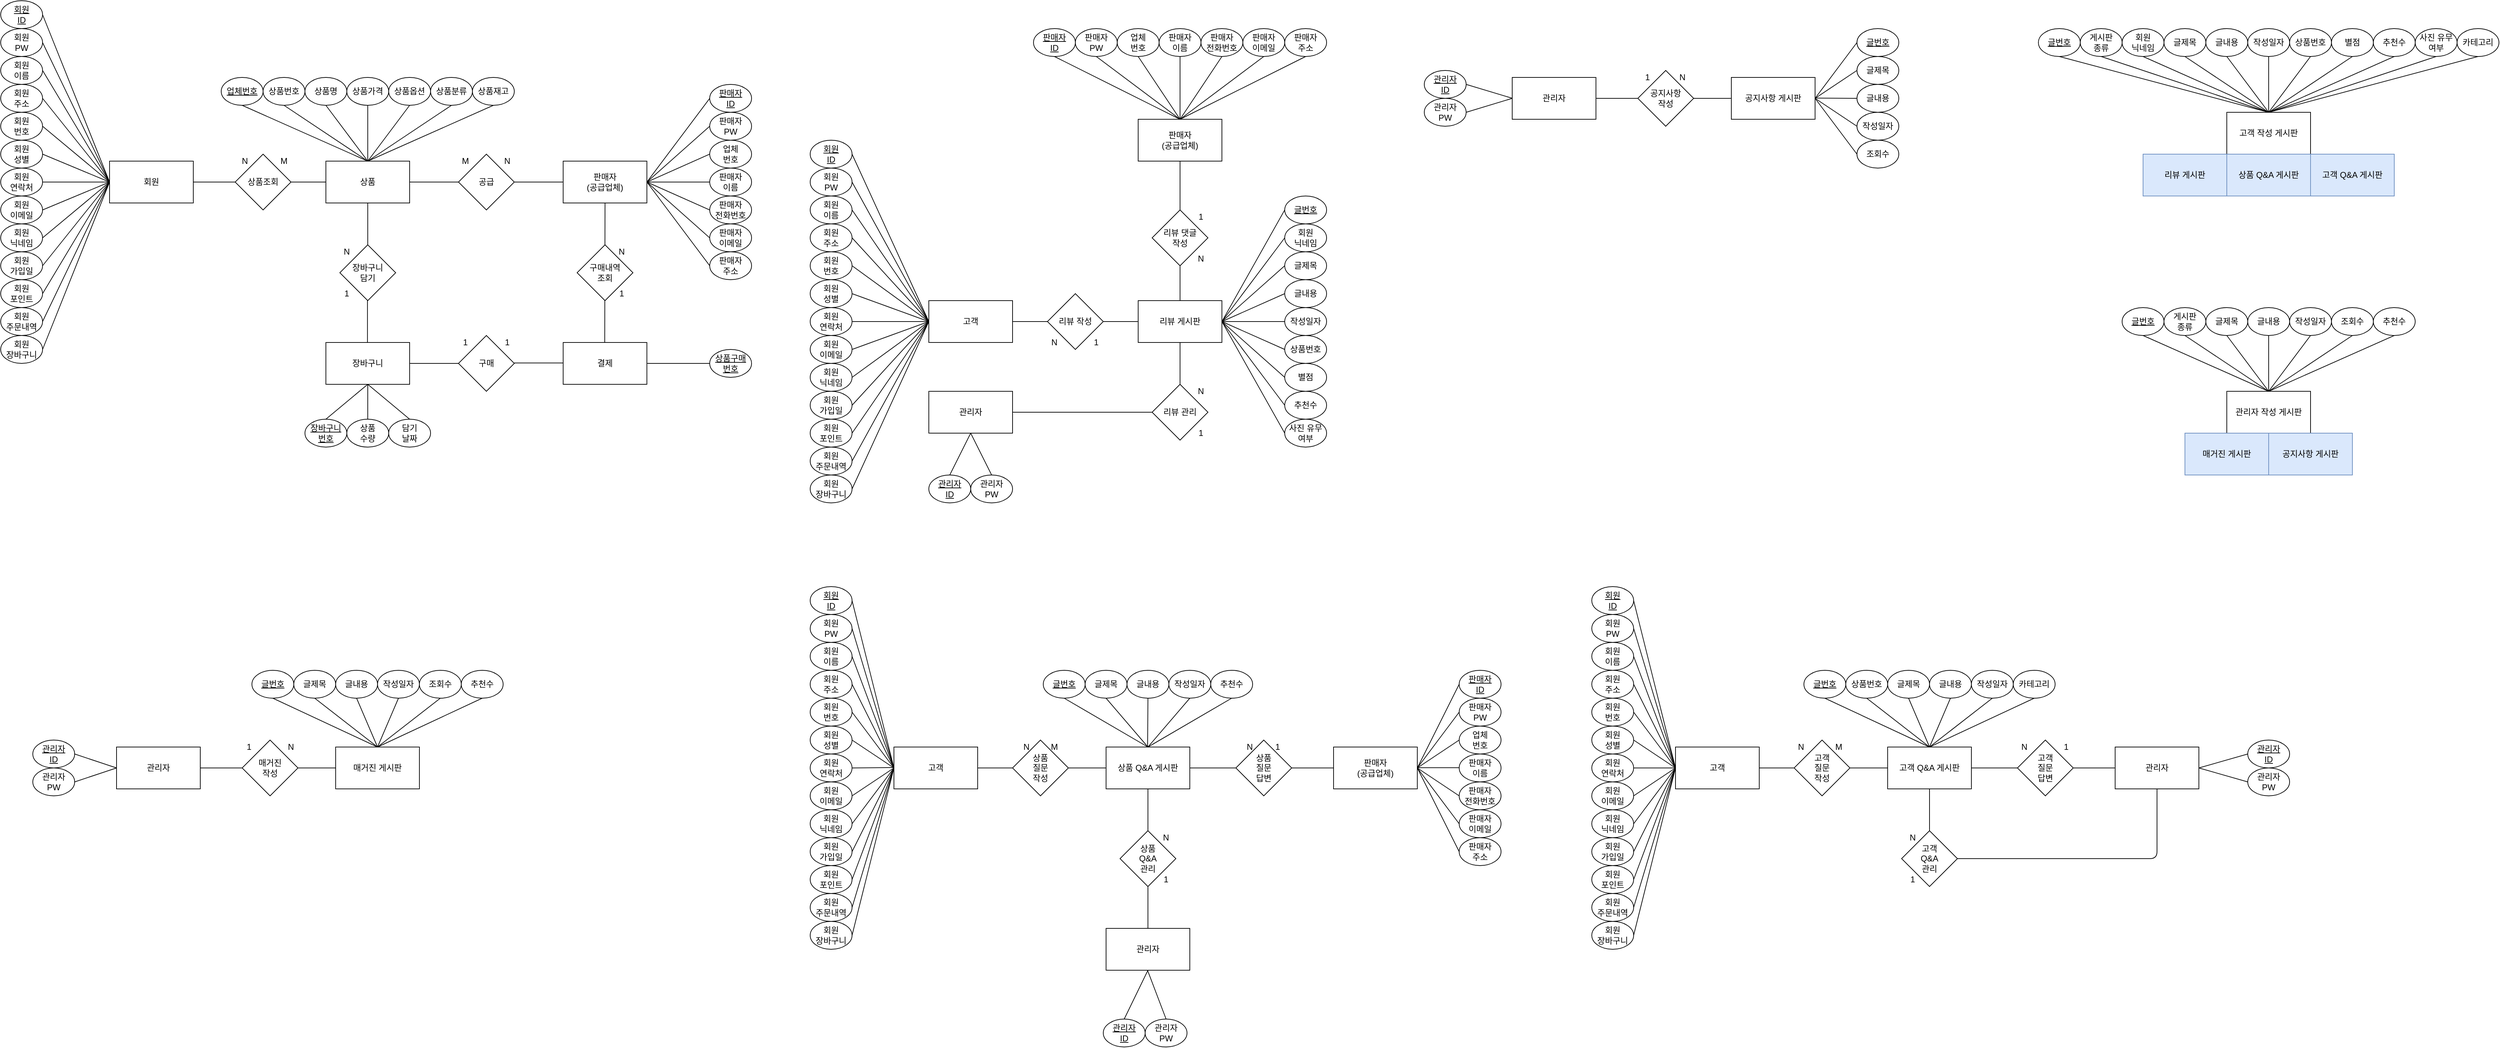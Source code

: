 <mxfile version="14.4.5" type="github">
  <diagram id="5jZouDEvCZgjOH0xdtIj" name="ShoppingDB">
    <mxGraphModel dx="2370" dy="1213" grid="1" gridSize="10" guides="1" tooltips="1" connect="1" arrows="1" fold="1" page="1" pageScale="1" pageWidth="5000" pageHeight="5000" math="0" shadow="0">
      <root>
        <mxCell id="0" />
        <mxCell id="1" parent="0" />
        <mxCell id="qSdD64xds7EIBNJ_DFiW-2" value="회원" style="rounded=0;whiteSpace=wrap;html=1;" parent="1" vertex="1">
          <mxGeometry x="196" y="270" width="120" height="60" as="geometry" />
        </mxCell>
        <mxCell id="qSdD64xds7EIBNJ_DFiW-3" value="상품" style="rounded=0;whiteSpace=wrap;html=1;" parent="1" vertex="1">
          <mxGeometry x="506" y="270" width="120" height="60" as="geometry" />
        </mxCell>
        <mxCell id="qSdD64xds7EIBNJ_DFiW-4" value="판매자&lt;br&gt;(공급업체)" style="rounded=0;whiteSpace=wrap;html=1;" parent="1" vertex="1">
          <mxGeometry x="846" y="270" width="120" height="60" as="geometry" />
        </mxCell>
        <mxCell id="qSdD64xds7EIBNJ_DFiW-5" value="상품조회" style="rhombus;whiteSpace=wrap;html=1;" parent="1" vertex="1">
          <mxGeometry x="376" y="260" width="80" height="80" as="geometry" />
        </mxCell>
        <mxCell id="qSdD64xds7EIBNJ_DFiW-6" value="공급" style="rhombus;whiteSpace=wrap;html=1;" parent="1" vertex="1">
          <mxGeometry x="696" y="260" width="80" height="80" as="geometry" />
        </mxCell>
        <mxCell id="qSdD64xds7EIBNJ_DFiW-7" value="장바구니&lt;br&gt;담기" style="rhombus;whiteSpace=wrap;html=1;" parent="1" vertex="1">
          <mxGeometry x="526" y="390" width="80" height="80" as="geometry" />
        </mxCell>
        <mxCell id="qSdD64xds7EIBNJ_DFiW-16" value="관리자" style="rounded=0;whiteSpace=wrap;html=1;" parent="1" vertex="1">
          <mxGeometry x="1624" y="1370" width="120" height="60" as="geometry" />
        </mxCell>
        <mxCell id="qSdD64xds7EIBNJ_DFiW-17" value="리뷰 게시판" style="rounded=0;whiteSpace=wrap;html=1;" parent="1" vertex="1">
          <mxGeometry x="1670" y="470" width="120" height="60" as="geometry" />
        </mxCell>
        <mxCell id="qSdD64xds7EIBNJ_DFiW-18" value="공지사항 게시판" style="rounded=0;whiteSpace=wrap;html=1;" parent="1" vertex="1">
          <mxGeometry x="2520" y="150" width="120" height="60" as="geometry" />
        </mxCell>
        <mxCell id="qSdD64xds7EIBNJ_DFiW-19" value="매거진 게시판" style="rounded=0;whiteSpace=wrap;html=1;" parent="1" vertex="1">
          <mxGeometry x="520" y="1110" width="120" height="60" as="geometry" />
        </mxCell>
        <mxCell id="qSdD64xds7EIBNJ_DFiW-20" value="고객 Q&amp;amp;A 게시판" style="rounded=0;whiteSpace=wrap;html=1;" parent="1" vertex="1">
          <mxGeometry x="2744" y="1110" width="120" height="60" as="geometry" />
        </mxCell>
        <mxCell id="qSdD64xds7EIBNJ_DFiW-21" value="고객" style="rounded=0;whiteSpace=wrap;html=1;" parent="1" vertex="1">
          <mxGeometry x="1320" y="1110" width="120" height="60" as="geometry" />
        </mxCell>
        <mxCell id="qSdD64xds7EIBNJ_DFiW-28" value="관리자" style="rounded=0;whiteSpace=wrap;html=1;" parent="1" vertex="1">
          <mxGeometry x="206" y="1110" width="120" height="60" as="geometry" />
        </mxCell>
        <mxCell id="qSdD64xds7EIBNJ_DFiW-29" value="상품 Q&amp;amp;A 게시판" style="rounded=0;whiteSpace=wrap;html=1;" parent="1" vertex="1">
          <mxGeometry x="1624" y="1110" width="120" height="60" as="geometry" />
        </mxCell>
        <mxCell id="qSdD64xds7EIBNJ_DFiW-30" value="판매자&lt;br&gt;(공급업체)" style="rounded=0;whiteSpace=wrap;html=1;" parent="1" vertex="1">
          <mxGeometry x="1950" y="1110" width="120" height="60" as="geometry" />
        </mxCell>
        <mxCell id="qSdD64xds7EIBNJ_DFiW-31" value="고객" style="rounded=0;whiteSpace=wrap;html=1;" parent="1" vertex="1">
          <mxGeometry x="2440" y="1110" width="120" height="60" as="geometry" />
        </mxCell>
        <mxCell id="qSdD64xds7EIBNJ_DFiW-33" value="관리자" style="rounded=0;whiteSpace=wrap;html=1;" parent="1" vertex="1">
          <mxGeometry x="3070" y="1110" width="120" height="60" as="geometry" />
        </mxCell>
        <mxCell id="qSdD64xds7EIBNJ_DFiW-34" value="관리자" style="rounded=0;whiteSpace=wrap;html=1;" parent="1" vertex="1">
          <mxGeometry x="1370" y="600" width="120" height="60" as="geometry" />
        </mxCell>
        <mxCell id="qSdD64xds7EIBNJ_DFiW-35" value="고객" style="rounded=0;whiteSpace=wrap;html=1;" parent="1" vertex="1">
          <mxGeometry x="1370" y="470" width="120" height="60" as="geometry" />
        </mxCell>
        <mxCell id="qSdD64xds7EIBNJ_DFiW-36" value="리뷰 작성" style="rhombus;whiteSpace=wrap;html=1;" parent="1" vertex="1">
          <mxGeometry x="1540" y="460" width="80" height="80" as="geometry" />
        </mxCell>
        <mxCell id="qSdD64xds7EIBNJ_DFiW-40" value="" style="endArrow=none;html=1;exitX=1;exitY=0.5;exitDx=0;exitDy=0;entryX=0;entryY=0.5;entryDx=0;entryDy=0;" parent="1" source="qSdD64xds7EIBNJ_DFiW-2" target="qSdD64xds7EIBNJ_DFiW-5" edge="1">
          <mxGeometry width="50" height="50" relative="1" as="geometry">
            <mxPoint x="346" y="420" as="sourcePoint" />
            <mxPoint x="396" y="370" as="targetPoint" />
          </mxGeometry>
        </mxCell>
        <mxCell id="qSdD64xds7EIBNJ_DFiW-41" value="" style="endArrow=none;html=1;exitX=1;exitY=0.5;exitDx=0;exitDy=0;entryX=0;entryY=0.5;entryDx=0;entryDy=0;" parent="1" source="qSdD64xds7EIBNJ_DFiW-5" target="qSdD64xds7EIBNJ_DFiW-3" edge="1">
          <mxGeometry width="50" height="50" relative="1" as="geometry">
            <mxPoint x="386" y="360" as="sourcePoint" />
            <mxPoint x="436" y="310" as="targetPoint" />
          </mxGeometry>
        </mxCell>
        <mxCell id="qSdD64xds7EIBNJ_DFiW-42" value="" style="endArrow=none;html=1;entryX=1;entryY=0.5;entryDx=0;entryDy=0;exitX=0;exitY=0.5;exitDx=0;exitDy=0;" parent="1" source="qSdD64xds7EIBNJ_DFiW-6" target="qSdD64xds7EIBNJ_DFiW-3" edge="1">
          <mxGeometry width="50" height="50" relative="1" as="geometry">
            <mxPoint x="586" y="260" as="sourcePoint" />
            <mxPoint x="636" y="210" as="targetPoint" />
          </mxGeometry>
        </mxCell>
        <mxCell id="qSdD64xds7EIBNJ_DFiW-44" value="" style="endArrow=none;html=1;entryX=1;entryY=0.5;entryDx=0;entryDy=0;exitX=0;exitY=0.5;exitDx=0;exitDy=0;" parent="1" source="qSdD64xds7EIBNJ_DFiW-4" target="qSdD64xds7EIBNJ_DFiW-6" edge="1">
          <mxGeometry width="50" height="50" relative="1" as="geometry">
            <mxPoint x="716" y="290" as="sourcePoint" />
            <mxPoint x="766" y="240" as="targetPoint" />
          </mxGeometry>
        </mxCell>
        <mxCell id="qSdD64xds7EIBNJ_DFiW-68" value="공지사항&lt;br&gt;작성" style="rhombus;whiteSpace=wrap;html=1;" parent="1" vertex="1">
          <mxGeometry x="2386" y="140" width="80" height="80" as="geometry" />
        </mxCell>
        <mxCell id="qSdD64xds7EIBNJ_DFiW-76" value="매거진&lt;br&gt;작성" style="rhombus;whiteSpace=wrap;html=1;" parent="1" vertex="1">
          <mxGeometry x="386" y="1100" width="80" height="80" as="geometry" />
        </mxCell>
        <mxCell id="qSdD64xds7EIBNJ_DFiW-80" value="상품&lt;br&gt;질문&lt;br&gt;작성" style="rhombus;whiteSpace=wrap;html=1;" parent="1" vertex="1">
          <mxGeometry x="1490" y="1100" width="80" height="80" as="geometry" />
        </mxCell>
        <mxCell id="qSdD64xds7EIBNJ_DFiW-84" value="고객&lt;br&gt;질문&lt;br&gt;작성" style="rhombus;whiteSpace=wrap;html=1;" parent="1" vertex="1">
          <mxGeometry x="2610" y="1100" width="80" height="80" as="geometry" />
        </mxCell>
        <mxCell id="qSdD64xds7EIBNJ_DFiW-88" value="고객&lt;br&gt;질문&lt;br&gt;답변" style="rhombus;whiteSpace=wrap;html=1;" parent="1" vertex="1">
          <mxGeometry x="2930" y="1100" width="80" height="80" as="geometry" />
        </mxCell>
        <mxCell id="qSdD64xds7EIBNJ_DFiW-95" value="상품&lt;br&gt;질문&lt;br&gt;답변" style="rhombus;whiteSpace=wrap;html=1;" parent="1" vertex="1">
          <mxGeometry x="1810" y="1100" width="80" height="80" as="geometry" />
        </mxCell>
        <mxCell id="qSdD64xds7EIBNJ_DFiW-103" value="관리자" style="rounded=0;whiteSpace=wrap;html=1;" parent="1" vertex="1">
          <mxGeometry x="2206" y="150" width="120" height="60" as="geometry" />
        </mxCell>
        <mxCell id="qSdD64xds7EIBNJ_DFiW-108" value="" style="endArrow=none;html=1;entryX=0;entryY=0.5;entryDx=0;entryDy=0;exitX=1;exitY=0.5;exitDx=0;exitDy=0;" parent="1" source="qSdD64xds7EIBNJ_DFiW-68" target="qSdD64xds7EIBNJ_DFiW-18" edge="1">
          <mxGeometry width="50" height="50" relative="1" as="geometry">
            <mxPoint x="2336" y="190" as="sourcePoint" />
            <mxPoint x="2396" y="310.0" as="targetPoint" />
          </mxGeometry>
        </mxCell>
        <mxCell id="qSdD64xds7EIBNJ_DFiW-116" value="" style="endArrow=none;html=1;exitX=1;exitY=0.5;exitDx=0;exitDy=0;entryX=0;entryY=0.5;entryDx=0;entryDy=0;" parent="1" source="qSdD64xds7EIBNJ_DFiW-28" target="qSdD64xds7EIBNJ_DFiW-76" edge="1">
          <mxGeometry width="50" height="50" relative="1" as="geometry">
            <mxPoint x="596" y="1130" as="sourcePoint" />
            <mxPoint x="646" y="1080" as="targetPoint" />
          </mxGeometry>
        </mxCell>
        <mxCell id="qSdD64xds7EIBNJ_DFiW-120" value="" style="endArrow=none;html=1;exitX=1;exitY=0.5;exitDx=0;exitDy=0;entryX=0;entryY=0.5;entryDx=0;entryDy=0;" parent="1" source="qSdD64xds7EIBNJ_DFiW-76" target="qSdD64xds7EIBNJ_DFiW-19" edge="1">
          <mxGeometry width="50" height="50" relative="1" as="geometry">
            <mxPoint x="336" y="1150" as="sourcePoint" />
            <mxPoint x="396" y="1270" as="targetPoint" />
          </mxGeometry>
        </mxCell>
        <mxCell id="qSdD64xds7EIBNJ_DFiW-127" value="" style="endArrow=none;html=1;exitX=1;exitY=0.5;exitDx=0;exitDy=0;entryX=0;entryY=0.5;entryDx=0;entryDy=0;" parent="1" source="qSdD64xds7EIBNJ_DFiW-21" target="qSdD64xds7EIBNJ_DFiW-80" edge="1">
          <mxGeometry width="50" height="50" relative="1" as="geometry">
            <mxPoint x="1640" y="1170" as="sourcePoint" />
            <mxPoint x="1690" y="1120" as="targetPoint" />
          </mxGeometry>
        </mxCell>
        <mxCell id="qSdD64xds7EIBNJ_DFiW-133" value="" style="endArrow=none;html=1;entryX=0;entryY=0.5;entryDx=0;entryDy=0;exitX=1;exitY=0.5;exitDx=0;exitDy=0;" parent="1" source="qSdD64xds7EIBNJ_DFiW-80" target="qSdD64xds7EIBNJ_DFiW-29" edge="1">
          <mxGeometry width="50" height="50" relative="1" as="geometry">
            <mxPoint x="1594" y="1020" as="sourcePoint" />
            <mxPoint x="1644" y="1110" as="targetPoint" />
          </mxGeometry>
        </mxCell>
        <mxCell id="qSdD64xds7EIBNJ_DFiW-140" value="" style="endArrow=none;html=1;exitX=0;exitY=0.5;exitDx=0;exitDy=0;entryX=1;entryY=0.5;entryDx=0;entryDy=0;" parent="1" source="qSdD64xds7EIBNJ_DFiW-95" target="qSdD64xds7EIBNJ_DFiW-29" edge="1">
          <mxGeometry width="50" height="50" relative="1" as="geometry">
            <mxPoint x="1820" y="1190" as="sourcePoint" />
            <mxPoint x="1754" y="1150" as="targetPoint" />
          </mxGeometry>
        </mxCell>
        <mxCell id="qSdD64xds7EIBNJ_DFiW-144" value="" style="endArrow=none;html=1;exitX=0;exitY=0.5;exitDx=0;exitDy=0;entryX=1;entryY=0.5;entryDx=0;entryDy=0;" parent="1" source="qSdD64xds7EIBNJ_DFiW-30" target="qSdD64xds7EIBNJ_DFiW-95" edge="1">
          <mxGeometry width="50" height="50" relative="1" as="geometry">
            <mxPoint x="1960" y="1150" as="sourcePoint" />
            <mxPoint x="1900" y="1190" as="targetPoint" />
          </mxGeometry>
        </mxCell>
        <mxCell id="qSdD64xds7EIBNJ_DFiW-145" value="" style="endArrow=none;html=1;exitX=1;exitY=0.5;exitDx=0;exitDy=0;entryX=0;entryY=0.5;entryDx=0;entryDy=0;" parent="1" source="qSdD64xds7EIBNJ_DFiW-31" target="qSdD64xds7EIBNJ_DFiW-84" edge="1">
          <mxGeometry width="50" height="50" relative="1" as="geometry">
            <mxPoint x="2830" y="1160" as="sourcePoint" />
            <mxPoint x="2880" y="1110" as="targetPoint" />
          </mxGeometry>
        </mxCell>
        <mxCell id="qSdD64xds7EIBNJ_DFiW-149" value="" style="endArrow=none;html=1;exitX=1;exitY=0.5;exitDx=0;exitDy=0;entryX=0;entryY=0.5;entryDx=0;entryDy=0;" parent="1" source="qSdD64xds7EIBNJ_DFiW-84" target="qSdD64xds7EIBNJ_DFiW-20" edge="1">
          <mxGeometry width="50" height="50" relative="1" as="geometry">
            <mxPoint x="2570" y="1120" as="sourcePoint" />
            <mxPoint x="2620" y="1270" as="targetPoint" />
          </mxGeometry>
        </mxCell>
        <mxCell id="qSdD64xds7EIBNJ_DFiW-154" value="" style="endArrow=none;html=1;exitX=0;exitY=0.5;exitDx=0;exitDy=0;entryX=1;entryY=0.5;entryDx=0;entryDy=0;" parent="1" source="qSdD64xds7EIBNJ_DFiW-88" target="qSdD64xds7EIBNJ_DFiW-20" edge="1">
          <mxGeometry width="50" height="50" relative="1" as="geometry">
            <mxPoint x="2940" y="1040" as="sourcePoint" />
            <mxPoint x="2874" y="920" as="targetPoint" />
          </mxGeometry>
        </mxCell>
        <mxCell id="qSdD64xds7EIBNJ_DFiW-158" value="" style="endArrow=none;html=1;exitX=0;exitY=0.5;exitDx=0;exitDy=0;entryX=1;entryY=0.5;entryDx=0;entryDy=0;" parent="1" source="qSdD64xds7EIBNJ_DFiW-33" target="qSdD64xds7EIBNJ_DFiW-88" edge="1">
          <mxGeometry width="50" height="50" relative="1" as="geometry">
            <mxPoint x="2940" y="1270" as="sourcePoint" />
            <mxPoint x="2874" y="1150" as="targetPoint" />
          </mxGeometry>
        </mxCell>
        <mxCell id="qSdD64xds7EIBNJ_DFiW-162" value="" style="endArrow=none;html=1;exitX=1;exitY=0.5;exitDx=0;exitDy=0;entryX=0;entryY=0.5;entryDx=0;entryDy=0;" parent="1" source="qSdD64xds7EIBNJ_DFiW-35" target="qSdD64xds7EIBNJ_DFiW-36" edge="1">
          <mxGeometry width="50" height="50" relative="1" as="geometry">
            <mxPoint x="-580" y="550" as="sourcePoint" />
            <mxPoint x="-530" y="500" as="targetPoint" />
          </mxGeometry>
        </mxCell>
        <mxCell id="qSdD64xds7EIBNJ_DFiW-163" value="판매자&lt;br&gt;(공급업체)" style="rounded=0;whiteSpace=wrap;html=1;" parent="1" vertex="1">
          <mxGeometry x="1670" y="210" width="120" height="60" as="geometry" />
        </mxCell>
        <mxCell id="qSdD64xds7EIBNJ_DFiW-165" value="" style="endArrow=none;html=1;exitX=1;exitY=0.5;exitDx=0;exitDy=0;entryX=0;entryY=0.5;entryDx=0;entryDy=0;" parent="1" source="qSdD64xds7EIBNJ_DFiW-36" target="qSdD64xds7EIBNJ_DFiW-17" edge="1">
          <mxGeometry width="50" height="50" relative="1" as="geometry">
            <mxPoint x="-850" y="569.76" as="sourcePoint" />
            <mxPoint x="-800" y="569.76" as="targetPoint" />
          </mxGeometry>
        </mxCell>
        <mxCell id="qSdD64xds7EIBNJ_DFiW-166" value="리뷰 댓글&lt;br&gt;작성" style="rhombus;whiteSpace=wrap;html=1;" parent="1" vertex="1">
          <mxGeometry x="1690" y="340" width="80" height="80" as="geometry" />
        </mxCell>
        <mxCell id="qSdD64xds7EIBNJ_DFiW-167" value="" style="endArrow=none;html=1;exitX=0.5;exitY=0;exitDx=0;exitDy=0;entryX=0.5;entryY=1;entryDx=0;entryDy=0;" parent="1" source="qSdD64xds7EIBNJ_DFiW-17" target="qSdD64xds7EIBNJ_DFiW-166" edge="1">
          <mxGeometry width="50" height="50" relative="1" as="geometry">
            <mxPoint x="-680" y="570" as="sourcePoint" />
            <mxPoint x="-630" y="570" as="targetPoint" />
          </mxGeometry>
        </mxCell>
        <mxCell id="qSdD64xds7EIBNJ_DFiW-168" value="" style="endArrow=none;html=1;exitX=0.5;exitY=0;exitDx=0;exitDy=0;entryX=0.5;entryY=1;entryDx=0;entryDy=0;" parent="1" source="qSdD64xds7EIBNJ_DFiW-166" target="qSdD64xds7EIBNJ_DFiW-163" edge="1">
          <mxGeometry width="50" height="50" relative="1" as="geometry">
            <mxPoint x="-550" y="569.76" as="sourcePoint" />
            <mxPoint x="-500" y="570" as="targetPoint" />
          </mxGeometry>
        </mxCell>
        <mxCell id="qSdD64xds7EIBNJ_DFiW-170" value="리뷰 관리" style="rhombus;whiteSpace=wrap;html=1;" parent="1" vertex="1">
          <mxGeometry x="1690" y="590" width="80" height="80" as="geometry" />
        </mxCell>
        <mxCell id="qSdD64xds7EIBNJ_DFiW-171" value="" style="endArrow=none;html=1;exitX=1;exitY=0.5;exitDx=0;exitDy=0;entryX=0;entryY=0.5;entryDx=0;entryDy=0;" parent="1" source="qSdD64xds7EIBNJ_DFiW-34" target="qSdD64xds7EIBNJ_DFiW-170" edge="1">
          <mxGeometry width="50" height="50" relative="1" as="geometry">
            <mxPoint x="-980" y="699.71" as="sourcePoint" />
            <mxPoint x="-930" y="699.71" as="targetPoint" />
          </mxGeometry>
        </mxCell>
        <mxCell id="qSdD64xds7EIBNJ_DFiW-172" value="" style="endArrow=none;html=1;exitX=0.5;exitY=0;exitDx=0;exitDy=0;entryX=0.5;entryY=1;entryDx=0;entryDy=0;" parent="1" source="qSdD64xds7EIBNJ_DFiW-170" target="qSdD64xds7EIBNJ_DFiW-17" edge="1">
          <mxGeometry width="50" height="50" relative="1" as="geometry">
            <mxPoint x="-680" y="650" as="sourcePoint" />
            <mxPoint x="-630" y="600" as="targetPoint" />
          </mxGeometry>
        </mxCell>
        <mxCell id="qSdD64xds7EIBNJ_DFiW-174" value="" style="endArrow=none;html=1;exitX=1;exitY=0.5;exitDx=0;exitDy=0;entryX=0;entryY=0.5;entryDx=0;entryDy=0;" parent="1" source="qSdD64xds7EIBNJ_DFiW-103" target="qSdD64xds7EIBNJ_DFiW-68" edge="1">
          <mxGeometry width="50" height="50" relative="1" as="geometry">
            <mxPoint x="2606" y="240" as="sourcePoint" />
            <mxPoint x="2656" y="190" as="targetPoint" />
          </mxGeometry>
        </mxCell>
        <mxCell id="qSdD64xds7EIBNJ_DFiW-181" value="상품&lt;br&gt;Q&amp;amp;A&lt;br&gt;관리" style="rhombus;whiteSpace=wrap;html=1;" parent="1" vertex="1">
          <mxGeometry x="1644" y="1230" width="80" height="80" as="geometry" />
        </mxCell>
        <mxCell id="qSdD64xds7EIBNJ_DFiW-182" value="" style="endArrow=none;html=1;exitX=0.5;exitY=0;exitDx=0;exitDy=0;entryX=0.5;entryY=1;entryDx=0;entryDy=0;" parent="1" source="qSdD64xds7EIBNJ_DFiW-181" edge="1">
          <mxGeometry width="50" height="50" relative="1" as="geometry">
            <mxPoint x="1744" y="1220" as="sourcePoint" />
            <mxPoint x="1684" y="1170" as="targetPoint" />
          </mxGeometry>
        </mxCell>
        <mxCell id="qSdD64xds7EIBNJ_DFiW-183" value="" style="endArrow=none;html=1;entryX=0.5;entryY=1;entryDx=0;entryDy=0;exitX=0.5;exitY=0;exitDx=0;exitDy=0;" parent="1" source="qSdD64xds7EIBNJ_DFiW-16" target="qSdD64xds7EIBNJ_DFiW-181" edge="1">
          <mxGeometry width="50" height="50" relative="1" as="geometry">
            <mxPoint x="1440" y="1269.66" as="sourcePoint" />
            <mxPoint x="1494" y="1269.66" as="targetPoint" />
          </mxGeometry>
        </mxCell>
        <mxCell id="qSdD64xds7EIBNJ_DFiW-186" value="고객&lt;br&gt;Q&amp;amp;A&lt;br&gt;관리" style="rhombus;whiteSpace=wrap;html=1;" parent="1" vertex="1">
          <mxGeometry x="2764" y="1230" width="80" height="80" as="geometry" />
        </mxCell>
        <mxCell id="qSdD64xds7EIBNJ_DFiW-187" value="" style="endArrow=none;html=1;exitX=0.5;exitY=0;exitDx=0;exitDy=0;entryX=0.5;entryY=1;entryDx=0;entryDy=0;" parent="1" source="qSdD64xds7EIBNJ_DFiW-186" edge="1">
          <mxGeometry width="50" height="50" relative="1" as="geometry">
            <mxPoint x="2864" y="1220" as="sourcePoint" />
            <mxPoint x="2804" y="1170" as="targetPoint" />
          </mxGeometry>
        </mxCell>
        <mxCell id="qSdD64xds7EIBNJ_DFiW-188" value="" style="endArrow=none;html=1;entryX=0.5;entryY=1;entryDx=0;entryDy=0;" parent="1" target="qSdD64xds7EIBNJ_DFiW-33" edge="1">
          <mxGeometry width="50" height="50" relative="1" as="geometry">
            <mxPoint x="2844" y="1270" as="sourcePoint" />
            <mxPoint x="3120" y="1270" as="targetPoint" />
            <Array as="points">
              <mxPoint x="3130" y="1270" />
            </Array>
          </mxGeometry>
        </mxCell>
        <mxCell id="qSdD64xds7EIBNJ_DFiW-189" value="" style="endArrow=none;html=1;exitX=0.5;exitY=0;exitDx=0;exitDy=0;entryX=0.5;entryY=1;entryDx=0;entryDy=0;" parent="1" source="qSdD64xds7EIBNJ_DFiW-7" target="qSdD64xds7EIBNJ_DFiW-3" edge="1">
          <mxGeometry width="50" height="50" relative="1" as="geometry">
            <mxPoint x="565.5" y="390" as="sourcePoint" />
            <mxPoint x="565.5" y="330" as="targetPoint" />
          </mxGeometry>
        </mxCell>
        <mxCell id="qSdD64xds7EIBNJ_DFiW-190" value="상품번호" style="ellipse;whiteSpace=wrap;html=1;" parent="1" vertex="1">
          <mxGeometry x="416" y="150" width="60" height="40" as="geometry" />
        </mxCell>
        <mxCell id="qSdD64xds7EIBNJ_DFiW-191" value="상품명" style="ellipse;whiteSpace=wrap;html=1;" parent="1" vertex="1">
          <mxGeometry x="476" y="150" width="60" height="40" as="geometry" />
        </mxCell>
        <mxCell id="qSdD64xds7EIBNJ_DFiW-192" value="상품가격" style="ellipse;whiteSpace=wrap;html=1;" parent="1" vertex="1">
          <mxGeometry x="536" y="150" width="60" height="40" as="geometry" />
        </mxCell>
        <mxCell id="qSdD64xds7EIBNJ_DFiW-193" value="상품옵션" style="ellipse;whiteSpace=wrap;html=1;" parent="1" vertex="1">
          <mxGeometry x="596" y="150" width="60" height="40" as="geometry" />
        </mxCell>
        <mxCell id="qSdD64xds7EIBNJ_DFiW-195" value="상품분류" style="ellipse;whiteSpace=wrap;html=1;" parent="1" vertex="1">
          <mxGeometry x="656" y="150" width="60" height="40" as="geometry" />
        </mxCell>
        <mxCell id="qSdD64xds7EIBNJ_DFiW-197" value="상품재고" style="ellipse;whiteSpace=wrap;html=1;" parent="1" vertex="1">
          <mxGeometry x="716" y="150" width="60" height="40" as="geometry" />
        </mxCell>
        <mxCell id="qSdD64xds7EIBNJ_DFiW-199" value="업체&lt;br&gt;번호" style="ellipse;whiteSpace=wrap;html=1;" parent="1" vertex="1">
          <mxGeometry x="1056" y="240" width="60" height="40" as="geometry" />
        </mxCell>
        <mxCell id="qSdD64xds7EIBNJ_DFiW-200" value="판매자&lt;br&gt;이름" style="ellipse;whiteSpace=wrap;html=1;" parent="1" vertex="1">
          <mxGeometry x="1056" y="280" width="60" height="40" as="geometry" />
        </mxCell>
        <mxCell id="qSdD64xds7EIBNJ_DFiW-201" value="판매자&lt;br&gt;전화번호" style="ellipse;whiteSpace=wrap;html=1;" parent="1" vertex="1">
          <mxGeometry x="1056" y="320" width="60" height="40" as="geometry" />
        </mxCell>
        <mxCell id="qSdD64xds7EIBNJ_DFiW-202" value="판매자&lt;br&gt;이메일" style="ellipse;whiteSpace=wrap;html=1;" parent="1" vertex="1">
          <mxGeometry x="1056" y="360" width="60" height="40" as="geometry" />
        </mxCell>
        <mxCell id="qSdD64xds7EIBNJ_DFiW-203" value="판매자&lt;br&gt;주소" style="ellipse;whiteSpace=wrap;html=1;" parent="1" vertex="1">
          <mxGeometry x="1056" y="400" width="60" height="40" as="geometry" />
        </mxCell>
        <mxCell id="qSdD64xds7EIBNJ_DFiW-204" value="판매자&lt;br&gt;PW" style="ellipse;whiteSpace=wrap;html=1;" parent="1" vertex="1">
          <mxGeometry x="1056" y="200" width="60" height="40" as="geometry" />
        </mxCell>
        <mxCell id="qSdD64xds7EIBNJ_DFiW-205" value="&lt;u&gt;판매자&lt;br&gt;ID&lt;/u&gt;" style="ellipse;whiteSpace=wrap;html=1;" parent="1" vertex="1">
          <mxGeometry x="1056" y="160" width="60" height="40" as="geometry" />
        </mxCell>
        <mxCell id="qSdD64xds7EIBNJ_DFiW-206" value="회원&lt;br&gt;이름" style="ellipse;whiteSpace=wrap;html=1;" parent="1" vertex="1">
          <mxGeometry x="40" y="120" width="60" height="40" as="geometry" />
        </mxCell>
        <mxCell id="qSdD64xds7EIBNJ_DFiW-207" value="회원&lt;br&gt;주소" style="ellipse;whiteSpace=wrap;html=1;" parent="1" vertex="1">
          <mxGeometry x="40" y="160" width="60" height="40" as="geometry" />
        </mxCell>
        <mxCell id="qSdD64xds7EIBNJ_DFiW-208" value="회원&lt;br&gt;번호" style="ellipse;whiteSpace=wrap;html=1;" parent="1" vertex="1">
          <mxGeometry x="40" y="200" width="60" height="40" as="geometry" />
        </mxCell>
        <mxCell id="qSdD64xds7EIBNJ_DFiW-209" value="회원&lt;br&gt;성별" style="ellipse;whiteSpace=wrap;html=1;" parent="1" vertex="1">
          <mxGeometry x="40" y="240" width="60" height="40" as="geometry" />
        </mxCell>
        <mxCell id="qSdD64xds7EIBNJ_DFiW-210" value="회원&lt;br&gt;연락처" style="ellipse;whiteSpace=wrap;html=1;" parent="1" vertex="1">
          <mxGeometry x="40" y="280" width="60" height="40" as="geometry" />
        </mxCell>
        <mxCell id="qSdD64xds7EIBNJ_DFiW-211" value="회원&lt;br&gt;PW" style="ellipse;whiteSpace=wrap;html=1;" parent="1" vertex="1">
          <mxGeometry x="40" y="80" width="60" height="40" as="geometry" />
        </mxCell>
        <mxCell id="qSdD64xds7EIBNJ_DFiW-212" value="&lt;u&gt;회원&lt;br&gt;ID&lt;/u&gt;" style="ellipse;whiteSpace=wrap;html=1;" parent="1" vertex="1">
          <mxGeometry x="40" y="40" width="60" height="40" as="geometry" />
        </mxCell>
        <mxCell id="qSdD64xds7EIBNJ_DFiW-213" value="회원&lt;br&gt;이메일" style="ellipse;whiteSpace=wrap;html=1;" parent="1" vertex="1">
          <mxGeometry x="40" y="320" width="60" height="40" as="geometry" />
        </mxCell>
        <mxCell id="qSdD64xds7EIBNJ_DFiW-214" value="회원&lt;br&gt;닉네임" style="ellipse;whiteSpace=wrap;html=1;" parent="1" vertex="1">
          <mxGeometry x="40" y="360" width="60" height="40" as="geometry" />
        </mxCell>
        <mxCell id="qSdD64xds7EIBNJ_DFiW-215" value="회원&lt;br&gt;가입일" style="ellipse;whiteSpace=wrap;html=1;" parent="1" vertex="1">
          <mxGeometry x="40" y="400" width="60" height="40" as="geometry" />
        </mxCell>
        <mxCell id="qSdD64xds7EIBNJ_DFiW-216" value="회원&lt;br&gt;포인트" style="ellipse;whiteSpace=wrap;html=1;" parent="1" vertex="1">
          <mxGeometry x="40" y="440" width="60" height="40" as="geometry" />
        </mxCell>
        <mxCell id="qSdD64xds7EIBNJ_DFiW-217" value="" style="endArrow=none;html=1;exitX=1;exitY=0.5;exitDx=0;exitDy=0;entryX=0;entryY=0.5;entryDx=0;entryDy=0;" parent="1" source="qSdD64xds7EIBNJ_DFiW-209" target="qSdD64xds7EIBNJ_DFiW-2" edge="1">
          <mxGeometry width="50" height="50" relative="1" as="geometry">
            <mxPoint x="286" y="170" as="sourcePoint" />
            <mxPoint x="336" y="120" as="targetPoint" />
          </mxGeometry>
        </mxCell>
        <mxCell id="qSdD64xds7EIBNJ_DFiW-218" value="" style="endArrow=none;html=1;exitX=1;exitY=0.5;exitDx=0;exitDy=0;entryX=0;entryY=0.5;entryDx=0;entryDy=0;" parent="1" source="qSdD64xds7EIBNJ_DFiW-4" target="qSdD64xds7EIBNJ_DFiW-200" edge="1">
          <mxGeometry width="50" height="50" relative="1" as="geometry">
            <mxPoint x="286" y="170" as="sourcePoint" />
            <mxPoint x="336" y="120" as="targetPoint" />
          </mxGeometry>
        </mxCell>
        <mxCell id="qSdD64xds7EIBNJ_DFiW-219" value="" style="endArrow=none;html=1;entryX=0.5;entryY=1;entryDx=0;entryDy=0;exitX=0.5;exitY=0;exitDx=0;exitDy=0;" parent="1" source="qSdD64xds7EIBNJ_DFiW-3" target="qSdD64xds7EIBNJ_DFiW-193" edge="1">
          <mxGeometry width="50" height="50" relative="1" as="geometry">
            <mxPoint x="486" y="340" as="sourcePoint" />
            <mxPoint x="536" y="290" as="targetPoint" />
          </mxGeometry>
        </mxCell>
        <mxCell id="qSdD64xds7EIBNJ_DFiW-221" value="&lt;u&gt;상품구매&lt;br&gt;번호&lt;/u&gt;" style="ellipse;whiteSpace=wrap;html=1;" parent="1" vertex="1">
          <mxGeometry x="1056" y="540" width="60" height="40" as="geometry" />
        </mxCell>
        <mxCell id="qSdD64xds7EIBNJ_DFiW-223" value="장바구니" style="rounded=0;whiteSpace=wrap;html=1;" parent="1" vertex="1">
          <mxGeometry x="506" y="530" width="120" height="60" as="geometry" />
        </mxCell>
        <mxCell id="qSdD64xds7EIBNJ_DFiW-224" value="" style="endArrow=none;html=1;exitX=0.5;exitY=0;exitDx=0;exitDy=0;entryX=0.5;entryY=1;entryDx=0;entryDy=0;" parent="1" edge="1">
          <mxGeometry width="50" height="50" relative="1" as="geometry">
            <mxPoint x="565.58" y="530" as="sourcePoint" />
            <mxPoint x="565.58" y="470" as="targetPoint" />
          </mxGeometry>
        </mxCell>
        <mxCell id="qSdD64xds7EIBNJ_DFiW-225" value="구매" style="rhombus;whiteSpace=wrap;html=1;" parent="1" vertex="1">
          <mxGeometry x="696" y="520" width="80" height="80" as="geometry" />
        </mxCell>
        <mxCell id="qSdD64xds7EIBNJ_DFiW-228" value="" style="endArrow=none;html=1;entryX=0;entryY=0.5;entryDx=0;entryDy=0;exitX=1;exitY=0.5;exitDx=0;exitDy=0;" parent="1" source="qSdD64xds7EIBNJ_DFiW-223" target="qSdD64xds7EIBNJ_DFiW-225" edge="1">
          <mxGeometry width="50" height="50" relative="1" as="geometry">
            <mxPoint x="566" y="400" as="sourcePoint" />
            <mxPoint x="616" y="350" as="targetPoint" />
          </mxGeometry>
        </mxCell>
        <mxCell id="qSdD64xds7EIBNJ_DFiW-229" value="" style="endArrow=none;html=1;entryX=0;entryY=0.5;entryDx=0;entryDy=0;exitX=1;exitY=0.5;exitDx=0;exitDy=0;" parent="1" edge="1">
          <mxGeometry width="50" height="50" relative="1" as="geometry">
            <mxPoint x="776" y="559.41" as="sourcePoint" />
            <mxPoint x="846" y="559.41" as="targetPoint" />
          </mxGeometry>
        </mxCell>
        <mxCell id="qSdD64xds7EIBNJ_DFiW-230" value="결제" style="rounded=0;whiteSpace=wrap;html=1;" parent="1" vertex="1">
          <mxGeometry x="846" y="530" width="120" height="60" as="geometry" />
        </mxCell>
        <mxCell id="qSdD64xds7EIBNJ_DFiW-231" value="" style="endArrow=none;html=1;exitX=0.5;exitY=0;exitDx=0;exitDy=0;entryX=0.5;entryY=1;entryDx=0;entryDy=0;" parent="1" target="qSdD64xds7EIBNJ_DFiW-4" edge="1">
          <mxGeometry width="50" height="50" relative="1" as="geometry">
            <mxPoint x="905.58" y="530" as="sourcePoint" />
            <mxPoint x="905.58" y="470" as="targetPoint" />
          </mxGeometry>
        </mxCell>
        <mxCell id="qSdD64xds7EIBNJ_DFiW-232" value="구매내역&lt;br&gt;조회" style="rhombus;whiteSpace=wrap;html=1;" parent="1" vertex="1">
          <mxGeometry x="866" y="390" width="80" height="80" as="geometry" />
        </mxCell>
        <mxCell id="qSdD64xds7EIBNJ_DFiW-235" value="" style="endArrow=none;html=1;entryX=0;entryY=0.5;entryDx=0;entryDy=0;" parent="1" target="qSdD64xds7EIBNJ_DFiW-221" edge="1">
          <mxGeometry width="50" height="50" relative="1" as="geometry">
            <mxPoint x="966" y="560" as="sourcePoint" />
            <mxPoint x="1016" y="510" as="targetPoint" />
          </mxGeometry>
        </mxCell>
        <mxCell id="qSdD64xds7EIBNJ_DFiW-236" value="상품&lt;br&gt;수량" style="ellipse;whiteSpace=wrap;html=1;" parent="1" vertex="1">
          <mxGeometry x="536" y="640" width="60" height="40" as="geometry" />
        </mxCell>
        <mxCell id="qSdD64xds7EIBNJ_DFiW-237" value="담기&lt;br&gt;날짜" style="ellipse;whiteSpace=wrap;html=1;" parent="1" vertex="1">
          <mxGeometry x="596" y="640" width="60" height="40" as="geometry" />
        </mxCell>
        <mxCell id="qSdD64xds7EIBNJ_DFiW-240" value="&lt;u&gt;업체번호&lt;/u&gt;" style="ellipse;whiteSpace=wrap;html=1;" parent="1" vertex="1">
          <mxGeometry x="356" y="150" width="60" height="40" as="geometry" />
        </mxCell>
        <mxCell id="qSdD64xds7EIBNJ_DFiW-245" value="" style="endArrow=none;html=1;exitX=0.5;exitY=0;exitDx=0;exitDy=0;entryX=0.5;entryY=1;entryDx=0;entryDy=0;" parent="1" source="qSdD64xds7EIBNJ_DFiW-237" target="qSdD64xds7EIBNJ_DFiW-223" edge="1">
          <mxGeometry width="50" height="50" relative="1" as="geometry">
            <mxPoint x="576" y="410" as="sourcePoint" />
            <mxPoint x="626" y="360" as="targetPoint" />
          </mxGeometry>
        </mxCell>
        <mxCell id="qSdD64xds7EIBNJ_DFiW-246" value="" style="endArrow=none;html=1;exitX=0.5;exitY=0;exitDx=0;exitDy=0;entryX=0.5;entryY=1;entryDx=0;entryDy=0;" parent="1" source="qSdD64xds7EIBNJ_DFiW-236" target="qSdD64xds7EIBNJ_DFiW-223" edge="1">
          <mxGeometry width="50" height="50" relative="1" as="geometry">
            <mxPoint x="606" y="650" as="sourcePoint" />
            <mxPoint x="576" y="600" as="targetPoint" />
          </mxGeometry>
        </mxCell>
        <mxCell id="qSdD64xds7EIBNJ_DFiW-247" value="&lt;u&gt;장바구니&lt;br&gt;번호&lt;/u&gt;" style="ellipse;whiteSpace=wrap;html=1;" parent="1" vertex="1">
          <mxGeometry x="476" y="640" width="60" height="40" as="geometry" />
        </mxCell>
        <mxCell id="qSdD64xds7EIBNJ_DFiW-248" value="회원&lt;br&gt;이름" style="ellipse;whiteSpace=wrap;html=1;" parent="1" vertex="1">
          <mxGeometry x="1200" y="320" width="60" height="40" as="geometry" />
        </mxCell>
        <mxCell id="qSdD64xds7EIBNJ_DFiW-249" value="회원&lt;br&gt;주소" style="ellipse;whiteSpace=wrap;html=1;" parent="1" vertex="1">
          <mxGeometry x="1200" y="360" width="60" height="40" as="geometry" />
        </mxCell>
        <mxCell id="qSdD64xds7EIBNJ_DFiW-250" value="회원&lt;br&gt;번호" style="ellipse;whiteSpace=wrap;html=1;" parent="1" vertex="1">
          <mxGeometry x="1200" y="400" width="60" height="40" as="geometry" />
        </mxCell>
        <mxCell id="qSdD64xds7EIBNJ_DFiW-251" value="회원&lt;br&gt;성별" style="ellipse;whiteSpace=wrap;html=1;" parent="1" vertex="1">
          <mxGeometry x="1200" y="440" width="60" height="40" as="geometry" />
        </mxCell>
        <mxCell id="qSdD64xds7EIBNJ_DFiW-252" value="회원&lt;br&gt;연락처" style="ellipse;whiteSpace=wrap;html=1;" parent="1" vertex="1">
          <mxGeometry x="1200" y="480" width="60" height="40" as="geometry" />
        </mxCell>
        <mxCell id="qSdD64xds7EIBNJ_DFiW-253" value="회원&lt;br&gt;PW" style="ellipse;whiteSpace=wrap;html=1;" parent="1" vertex="1">
          <mxGeometry x="1200" y="280" width="60" height="40" as="geometry" />
        </mxCell>
        <mxCell id="qSdD64xds7EIBNJ_DFiW-254" value="&lt;u&gt;회원&lt;br&gt;ID&lt;/u&gt;" style="ellipse;whiteSpace=wrap;html=1;" parent="1" vertex="1">
          <mxGeometry x="1200" y="240" width="60" height="40" as="geometry" />
        </mxCell>
        <mxCell id="qSdD64xds7EIBNJ_DFiW-255" value="회원&lt;br&gt;이메일" style="ellipse;whiteSpace=wrap;html=1;" parent="1" vertex="1">
          <mxGeometry x="1200" y="520" width="60" height="40" as="geometry" />
        </mxCell>
        <mxCell id="qSdD64xds7EIBNJ_DFiW-256" value="회원&lt;br&gt;닉네임" style="ellipse;whiteSpace=wrap;html=1;" parent="1" vertex="1">
          <mxGeometry x="1200" y="560" width="60" height="40" as="geometry" />
        </mxCell>
        <mxCell id="qSdD64xds7EIBNJ_DFiW-257" value="회원&lt;br&gt;가입일" style="ellipse;whiteSpace=wrap;html=1;" parent="1" vertex="1">
          <mxGeometry x="1200" y="600" width="60" height="40" as="geometry" />
        </mxCell>
        <mxCell id="qSdD64xds7EIBNJ_DFiW-258" value="회원&lt;br&gt;포인트" style="ellipse;whiteSpace=wrap;html=1;" parent="1" vertex="1">
          <mxGeometry x="1200" y="640" width="60" height="40" as="geometry" />
        </mxCell>
        <mxCell id="qSdD64xds7EIBNJ_DFiW-259" value="" style="endArrow=none;html=1;exitX=0;exitY=0.5;exitDx=0;exitDy=0;entryX=1;entryY=0.5;entryDx=0;entryDy=0;" parent="1" source="qSdD64xds7EIBNJ_DFiW-35" target="qSdD64xds7EIBNJ_DFiW-251" edge="1">
          <mxGeometry width="50" height="50" relative="1" as="geometry">
            <mxPoint x="1490" y="500" as="sourcePoint" />
            <mxPoint x="1540" y="450" as="targetPoint" />
          </mxGeometry>
        </mxCell>
        <mxCell id="qSdD64xds7EIBNJ_DFiW-260" value="업체&lt;br&gt;번호" style="ellipse;whiteSpace=wrap;html=1;" parent="1" vertex="1">
          <mxGeometry x="1640" y="80" width="60" height="40" as="geometry" />
        </mxCell>
        <mxCell id="qSdD64xds7EIBNJ_DFiW-261" value="판매자&lt;br&gt;이름" style="ellipse;whiteSpace=wrap;html=1;" parent="1" vertex="1">
          <mxGeometry x="1700" y="80" width="60" height="40" as="geometry" />
        </mxCell>
        <mxCell id="qSdD64xds7EIBNJ_DFiW-262" value="판매자&lt;br&gt;전화번호" style="ellipse;whiteSpace=wrap;html=1;" parent="1" vertex="1">
          <mxGeometry x="1760" y="80" width="60" height="40" as="geometry" />
        </mxCell>
        <mxCell id="qSdD64xds7EIBNJ_DFiW-263" value="판매자&lt;br&gt;이메일" style="ellipse;whiteSpace=wrap;html=1;" parent="1" vertex="1">
          <mxGeometry x="1820" y="80" width="60" height="40" as="geometry" />
        </mxCell>
        <mxCell id="qSdD64xds7EIBNJ_DFiW-264" value="판매자&lt;br&gt;주소" style="ellipse;whiteSpace=wrap;html=1;" parent="1" vertex="1">
          <mxGeometry x="1880" y="80" width="60" height="40" as="geometry" />
        </mxCell>
        <mxCell id="qSdD64xds7EIBNJ_DFiW-265" value="판매자&lt;br&gt;PW" style="ellipse;whiteSpace=wrap;html=1;" parent="1" vertex="1">
          <mxGeometry x="1580" y="80" width="60" height="40" as="geometry" />
        </mxCell>
        <mxCell id="qSdD64xds7EIBNJ_DFiW-266" value="&lt;u&gt;판매자&lt;br&gt;ID&lt;/u&gt;" style="ellipse;whiteSpace=wrap;html=1;" parent="1" vertex="1">
          <mxGeometry x="1520" y="80" width="60" height="40" as="geometry" />
        </mxCell>
        <mxCell id="qSdD64xds7EIBNJ_DFiW-267" value="" style="endArrow=none;html=1;exitX=0.5;exitY=0;exitDx=0;exitDy=0;entryX=0.5;entryY=1;entryDx=0;entryDy=0;" parent="1" source="qSdD64xds7EIBNJ_DFiW-163" target="qSdD64xds7EIBNJ_DFiW-261" edge="1">
          <mxGeometry width="50" height="50" relative="1" as="geometry">
            <mxPoint x="1730" y="270" as="sourcePoint" />
            <mxPoint x="1780" y="220" as="targetPoint" />
          </mxGeometry>
        </mxCell>
        <mxCell id="qSdD64xds7EIBNJ_DFiW-268" value="&lt;u&gt;글번호&lt;/u&gt;" style="ellipse;whiteSpace=wrap;html=1;" parent="1" vertex="1">
          <mxGeometry x="1880" y="320" width="60" height="40" as="geometry" />
        </mxCell>
        <mxCell id="qSdD64xds7EIBNJ_DFiW-269" value="회원&lt;br&gt;닉네임" style="ellipse;whiteSpace=wrap;html=1;" parent="1" vertex="1">
          <mxGeometry x="1880" y="360" width="60" height="40" as="geometry" />
        </mxCell>
        <mxCell id="qSdD64xds7EIBNJ_DFiW-270" value="글제목" style="ellipse;whiteSpace=wrap;html=1;" parent="1" vertex="1">
          <mxGeometry x="1880" y="400" width="60" height="40" as="geometry" />
        </mxCell>
        <mxCell id="qSdD64xds7EIBNJ_DFiW-271" value="글내용" style="ellipse;whiteSpace=wrap;html=1;" parent="1" vertex="1">
          <mxGeometry x="1880" y="440" width="60" height="40" as="geometry" />
        </mxCell>
        <mxCell id="qSdD64xds7EIBNJ_DFiW-272" value="작성일자" style="ellipse;whiteSpace=wrap;html=1;" parent="1" vertex="1">
          <mxGeometry x="1880" y="480" width="60" height="40" as="geometry" />
        </mxCell>
        <mxCell id="qSdD64xds7EIBNJ_DFiW-273" value="상품번호" style="ellipse;whiteSpace=wrap;html=1;" parent="1" vertex="1">
          <mxGeometry x="1880" y="520" width="60" height="40" as="geometry" />
        </mxCell>
        <mxCell id="qSdD64xds7EIBNJ_DFiW-274" value="별점" style="ellipse;whiteSpace=wrap;html=1;" parent="1" vertex="1">
          <mxGeometry x="1880" y="560" width="60" height="40" as="geometry" />
        </mxCell>
        <mxCell id="qSdD64xds7EIBNJ_DFiW-275" value="추천수" style="ellipse;whiteSpace=wrap;html=1;" parent="1" vertex="1">
          <mxGeometry x="1880" y="600" width="60" height="40" as="geometry" />
        </mxCell>
        <mxCell id="qSdD64xds7EIBNJ_DFiW-277" value="사진 유무&lt;br&gt;여부" style="ellipse;whiteSpace=wrap;html=1;" parent="1" vertex="1">
          <mxGeometry x="1880" y="640" width="60" height="40" as="geometry" />
        </mxCell>
        <mxCell id="qSdD64xds7EIBNJ_DFiW-279" value="" style="endArrow=none;html=1;entryX=0;entryY=0.5;entryDx=0;entryDy=0;exitX=1;exitY=0.5;exitDx=0;exitDy=0;" parent="1" source="qSdD64xds7EIBNJ_DFiW-17" target="qSdD64xds7EIBNJ_DFiW-272" edge="1">
          <mxGeometry width="50" height="50" relative="1" as="geometry">
            <mxPoint x="1680" y="550" as="sourcePoint" />
            <mxPoint x="1730" y="500" as="targetPoint" />
          </mxGeometry>
        </mxCell>
        <mxCell id="qSdD64xds7EIBNJ_DFiW-280" value="&lt;u&gt;관리자&lt;br&gt;ID&lt;/u&gt;" style="ellipse;whiteSpace=wrap;html=1;" parent="1" vertex="1">
          <mxGeometry x="1370" y="720" width="60" height="40" as="geometry" />
        </mxCell>
        <mxCell id="qSdD64xds7EIBNJ_DFiW-281" value="" style="endArrow=none;html=1;exitX=0.5;exitY=1;exitDx=0;exitDy=0;entryX=0.5;entryY=0;entryDx=0;entryDy=0;" parent="1" source="qSdD64xds7EIBNJ_DFiW-34" target="qSdD64xds7EIBNJ_DFiW-280" edge="1">
          <mxGeometry width="50" height="50" relative="1" as="geometry">
            <mxPoint x="1680" y="670" as="sourcePoint" />
            <mxPoint x="1730" y="620" as="targetPoint" />
          </mxGeometry>
        </mxCell>
        <mxCell id="qSdD64xds7EIBNJ_DFiW-282" value="" style="endArrow=none;html=1;exitX=0.5;exitY=0;exitDx=0;exitDy=0;" parent="1" source="qSdD64xds7EIBNJ_DFiW-247" edge="1">
          <mxGeometry width="50" height="50" relative="1" as="geometry">
            <mxPoint x="676" y="580" as="sourcePoint" />
            <mxPoint x="566" y="590" as="targetPoint" />
          </mxGeometry>
        </mxCell>
        <mxCell id="qSdD64xds7EIBNJ_DFiW-283" value="" style="endArrow=none;html=1;entryX=0.5;entryY=1;entryDx=0;entryDy=0;exitX=0.5;exitY=0;exitDx=0;exitDy=0;" parent="1" source="qSdD64xds7EIBNJ_DFiW-3" target="qSdD64xds7EIBNJ_DFiW-192" edge="1">
          <mxGeometry width="50" height="50" relative="1" as="geometry">
            <mxPoint x="576" y="280" as="sourcePoint" />
            <mxPoint x="606" y="200" as="targetPoint" />
          </mxGeometry>
        </mxCell>
        <mxCell id="qSdD64xds7EIBNJ_DFiW-284" value="" style="endArrow=none;html=1;entryX=0.5;entryY=1;entryDx=0;entryDy=0;exitX=0.5;exitY=0;exitDx=0;exitDy=0;" parent="1" source="qSdD64xds7EIBNJ_DFiW-3" target="qSdD64xds7EIBNJ_DFiW-191" edge="1">
          <mxGeometry width="50" height="50" relative="1" as="geometry">
            <mxPoint x="576" y="280" as="sourcePoint" />
            <mxPoint x="546" y="200" as="targetPoint" />
          </mxGeometry>
        </mxCell>
        <mxCell id="qSdD64xds7EIBNJ_DFiW-285" value="" style="endArrow=none;html=1;entryX=0.5;entryY=1;entryDx=0;entryDy=0;exitX=0.5;exitY=0;exitDx=0;exitDy=0;" parent="1" source="qSdD64xds7EIBNJ_DFiW-3" target="qSdD64xds7EIBNJ_DFiW-190" edge="1">
          <mxGeometry width="50" height="50" relative="1" as="geometry">
            <mxPoint x="576" y="280" as="sourcePoint" />
            <mxPoint x="486" y="200" as="targetPoint" />
          </mxGeometry>
        </mxCell>
        <mxCell id="qSdD64xds7EIBNJ_DFiW-286" value="" style="endArrow=none;html=1;entryX=0.5;entryY=1;entryDx=0;entryDy=0;exitX=0.5;exitY=0;exitDx=0;exitDy=0;" parent="1" source="qSdD64xds7EIBNJ_DFiW-3" target="qSdD64xds7EIBNJ_DFiW-240" edge="1">
          <mxGeometry width="50" height="50" relative="1" as="geometry">
            <mxPoint x="576" y="280" as="sourcePoint" />
            <mxPoint x="426" y="200" as="targetPoint" />
          </mxGeometry>
        </mxCell>
        <mxCell id="qSdD64xds7EIBNJ_DFiW-288" value="" style="endArrow=none;html=1;entryX=0.5;entryY=1;entryDx=0;entryDy=0;exitX=0.5;exitY=0;exitDx=0;exitDy=0;" parent="1" source="qSdD64xds7EIBNJ_DFiW-3" target="qSdD64xds7EIBNJ_DFiW-195" edge="1">
          <mxGeometry width="50" height="50" relative="1" as="geometry">
            <mxPoint x="576" y="280" as="sourcePoint" />
            <mxPoint x="666" y="200" as="targetPoint" />
          </mxGeometry>
        </mxCell>
        <mxCell id="qSdD64xds7EIBNJ_DFiW-289" value="" style="endArrow=none;html=1;entryX=0.5;entryY=1;entryDx=0;entryDy=0;" parent="1" target="qSdD64xds7EIBNJ_DFiW-197" edge="1">
          <mxGeometry width="50" height="50" relative="1" as="geometry">
            <mxPoint x="566" y="270" as="sourcePoint" />
            <mxPoint x="726" y="200" as="targetPoint" />
          </mxGeometry>
        </mxCell>
        <mxCell id="qSdD64xds7EIBNJ_DFiW-290" value="" style="endArrow=none;html=1;exitX=1;exitY=0.5;exitDx=0;exitDy=0;entryX=0;entryY=0.5;entryDx=0;entryDy=0;" parent="1" source="qSdD64xds7EIBNJ_DFiW-208" target="qSdD64xds7EIBNJ_DFiW-2" edge="1">
          <mxGeometry width="50" height="50" relative="1" as="geometry">
            <mxPoint x="110.0" y="310" as="sourcePoint" />
            <mxPoint x="206" y="310" as="targetPoint" />
          </mxGeometry>
        </mxCell>
        <mxCell id="qSdD64xds7EIBNJ_DFiW-291" value="" style="endArrow=none;html=1;exitX=1;exitY=0.5;exitDx=0;exitDy=0;entryX=0;entryY=0.5;entryDx=0;entryDy=0;" parent="1" source="qSdD64xds7EIBNJ_DFiW-210" target="qSdD64xds7EIBNJ_DFiW-2" edge="1">
          <mxGeometry width="50" height="50" relative="1" as="geometry">
            <mxPoint x="110.0" y="310" as="sourcePoint" />
            <mxPoint x="206" y="310" as="targetPoint" />
          </mxGeometry>
        </mxCell>
        <mxCell id="qSdD64xds7EIBNJ_DFiW-292" value="" style="endArrow=none;html=1;exitX=1;exitY=0.5;exitDx=0;exitDy=0;entryX=0;entryY=0.5;entryDx=0;entryDy=0;" parent="1" source="qSdD64xds7EIBNJ_DFiW-207" target="qSdD64xds7EIBNJ_DFiW-2" edge="1">
          <mxGeometry width="50" height="50" relative="1" as="geometry">
            <mxPoint x="110.0" y="350" as="sourcePoint" />
            <mxPoint x="206" y="310" as="targetPoint" />
          </mxGeometry>
        </mxCell>
        <mxCell id="qSdD64xds7EIBNJ_DFiW-293" value="" style="endArrow=none;html=1;exitX=1;exitY=0.5;exitDx=0;exitDy=0;entryX=0;entryY=0.5;entryDx=0;entryDy=0;" parent="1" source="qSdD64xds7EIBNJ_DFiW-206" target="qSdD64xds7EIBNJ_DFiW-2" edge="1">
          <mxGeometry width="50" height="50" relative="1" as="geometry">
            <mxPoint x="110.0" y="230" as="sourcePoint" />
            <mxPoint x="206" y="310" as="targetPoint" />
          </mxGeometry>
        </mxCell>
        <mxCell id="qSdD64xds7EIBNJ_DFiW-294" value="" style="endArrow=none;html=1;exitX=1;exitY=0.5;exitDx=0;exitDy=0;entryX=0;entryY=0.5;entryDx=0;entryDy=0;" parent="1" source="qSdD64xds7EIBNJ_DFiW-211" target="qSdD64xds7EIBNJ_DFiW-2" edge="1">
          <mxGeometry width="50" height="50" relative="1" as="geometry">
            <mxPoint x="110.0" y="190" as="sourcePoint" />
            <mxPoint x="206" y="310" as="targetPoint" />
          </mxGeometry>
        </mxCell>
        <mxCell id="qSdD64xds7EIBNJ_DFiW-295" value="" style="endArrow=none;html=1;exitX=1;exitY=0.5;exitDx=0;exitDy=0;entryX=0;entryY=0.5;entryDx=0;entryDy=0;" parent="1" source="qSdD64xds7EIBNJ_DFiW-212" target="qSdD64xds7EIBNJ_DFiW-2" edge="1">
          <mxGeometry width="50" height="50" relative="1" as="geometry">
            <mxPoint x="110.0" y="150" as="sourcePoint" />
            <mxPoint x="206" y="310" as="targetPoint" />
          </mxGeometry>
        </mxCell>
        <mxCell id="qSdD64xds7EIBNJ_DFiW-296" value="" style="endArrow=none;html=1;exitX=1;exitY=0.5;exitDx=0;exitDy=0;entryX=0;entryY=0.5;entryDx=0;entryDy=0;" parent="1" source="qSdD64xds7EIBNJ_DFiW-213" target="qSdD64xds7EIBNJ_DFiW-2" edge="1">
          <mxGeometry width="50" height="50" relative="1" as="geometry">
            <mxPoint x="110" y="110" as="sourcePoint" />
            <mxPoint x="196" y="380" as="targetPoint" />
          </mxGeometry>
        </mxCell>
        <mxCell id="qSdD64xds7EIBNJ_DFiW-297" value="" style="endArrow=none;html=1;exitX=1;exitY=0.5;exitDx=0;exitDy=0;entryX=0;entryY=0.5;entryDx=0;entryDy=0;" parent="1" source="qSdD64xds7EIBNJ_DFiW-214" target="qSdD64xds7EIBNJ_DFiW-2" edge="1">
          <mxGeometry width="50" height="50" relative="1" as="geometry">
            <mxPoint x="110" y="390" as="sourcePoint" />
            <mxPoint x="206" y="400" as="targetPoint" />
          </mxGeometry>
        </mxCell>
        <mxCell id="qSdD64xds7EIBNJ_DFiW-298" value="" style="endArrow=none;html=1;exitX=1;exitY=0.5;exitDx=0;exitDy=0;entryX=0;entryY=0.5;entryDx=0;entryDy=0;" parent="1" source="qSdD64xds7EIBNJ_DFiW-215" target="qSdD64xds7EIBNJ_DFiW-2" edge="1">
          <mxGeometry width="50" height="50" relative="1" as="geometry">
            <mxPoint x="110" y="430" as="sourcePoint" />
            <mxPoint x="206" y="310" as="targetPoint" />
          </mxGeometry>
        </mxCell>
        <mxCell id="qSdD64xds7EIBNJ_DFiW-299" value="" style="endArrow=none;html=1;exitX=1;exitY=0.5;exitDx=0;exitDy=0;" parent="1" source="qSdD64xds7EIBNJ_DFiW-216" edge="1">
          <mxGeometry width="50" height="50" relative="1" as="geometry">
            <mxPoint x="110" y="470" as="sourcePoint" />
            <mxPoint x="196" y="300" as="targetPoint" />
          </mxGeometry>
        </mxCell>
        <mxCell id="qSdD64xds7EIBNJ_DFiW-300" value="" style="endArrow=none;html=1;exitX=1;exitY=0.5;exitDx=0;exitDy=0;entryX=0;entryY=0.5;entryDx=0;entryDy=0;" parent="1" source="qSdD64xds7EIBNJ_DFiW-4" target="qSdD64xds7EIBNJ_DFiW-201" edge="1">
          <mxGeometry width="50" height="50" relative="1" as="geometry">
            <mxPoint x="976" y="310" as="sourcePoint" />
            <mxPoint x="1066" y="310" as="targetPoint" />
          </mxGeometry>
        </mxCell>
        <mxCell id="qSdD64xds7EIBNJ_DFiW-301" value="" style="endArrow=none;html=1;exitX=1;exitY=0.5;exitDx=0;exitDy=0;entryX=0;entryY=0.5;entryDx=0;entryDy=0;" parent="1" source="qSdD64xds7EIBNJ_DFiW-4" target="qSdD64xds7EIBNJ_DFiW-199" edge="1">
          <mxGeometry width="50" height="50" relative="1" as="geometry">
            <mxPoint x="976" y="310" as="sourcePoint" />
            <mxPoint x="1066" y="350" as="targetPoint" />
          </mxGeometry>
        </mxCell>
        <mxCell id="qSdD64xds7EIBNJ_DFiW-302" value="" style="endArrow=none;html=1;exitX=1;exitY=0.5;exitDx=0;exitDy=0;entryX=0;entryY=0.5;entryDx=0;entryDy=0;" parent="1" source="qSdD64xds7EIBNJ_DFiW-4" target="qSdD64xds7EIBNJ_DFiW-204" edge="1">
          <mxGeometry width="50" height="50" relative="1" as="geometry">
            <mxPoint x="976" y="310" as="sourcePoint" />
            <mxPoint x="1066" y="270" as="targetPoint" />
          </mxGeometry>
        </mxCell>
        <mxCell id="qSdD64xds7EIBNJ_DFiW-303" value="" style="endArrow=none;html=1;entryX=0;entryY=0.5;entryDx=0;entryDy=0;" parent="1" target="qSdD64xds7EIBNJ_DFiW-205" edge="1">
          <mxGeometry width="50" height="50" relative="1" as="geometry">
            <mxPoint x="966" y="300" as="sourcePoint" />
            <mxPoint x="1066" y="230" as="targetPoint" />
          </mxGeometry>
        </mxCell>
        <mxCell id="qSdD64xds7EIBNJ_DFiW-304" value="" style="endArrow=none;html=1;entryX=0;entryY=0.5;entryDx=0;entryDy=0;exitX=1;exitY=0.5;exitDx=0;exitDy=0;" parent="1" source="qSdD64xds7EIBNJ_DFiW-4" target="qSdD64xds7EIBNJ_DFiW-202" edge="1">
          <mxGeometry width="50" height="50" relative="1" as="geometry">
            <mxPoint x="976" y="310" as="sourcePoint" />
            <mxPoint x="1066" y="190" as="targetPoint" />
          </mxGeometry>
        </mxCell>
        <mxCell id="qSdD64xds7EIBNJ_DFiW-305" value="" style="endArrow=none;html=1;entryX=0;entryY=0.5;entryDx=0;entryDy=0;exitX=1;exitY=0.5;exitDx=0;exitDy=0;" parent="1" source="qSdD64xds7EIBNJ_DFiW-4" target="qSdD64xds7EIBNJ_DFiW-203" edge="1">
          <mxGeometry width="50" height="50" relative="1" as="geometry">
            <mxPoint x="976" y="310" as="sourcePoint" />
            <mxPoint x="1066" y="390" as="targetPoint" />
          </mxGeometry>
        </mxCell>
        <mxCell id="kl2HnM4pL2qKT8YEJJR--1" value="&lt;u&gt;글번호&lt;/u&gt;" style="ellipse;whiteSpace=wrap;html=1;" parent="1" vertex="1">
          <mxGeometry x="2700" y="80" width="60" height="40" as="geometry" />
        </mxCell>
        <mxCell id="kl2HnM4pL2qKT8YEJJR--3" value="글제목" style="ellipse;whiteSpace=wrap;html=1;" parent="1" vertex="1">
          <mxGeometry x="2700" y="120" width="60" height="40" as="geometry" />
        </mxCell>
        <mxCell id="kl2HnM4pL2qKT8YEJJR--4" value="글내용" style="ellipse;whiteSpace=wrap;html=1;" parent="1" vertex="1">
          <mxGeometry x="2700" y="160" width="60" height="40" as="geometry" />
        </mxCell>
        <mxCell id="kl2HnM4pL2qKT8YEJJR--5" value="작성일자" style="ellipse;whiteSpace=wrap;html=1;" parent="1" vertex="1">
          <mxGeometry x="2700" y="200" width="60" height="40" as="geometry" />
        </mxCell>
        <mxCell id="kl2HnM4pL2qKT8YEJJR--10" value="조회수" style="ellipse;whiteSpace=wrap;html=1;" parent="1" vertex="1">
          <mxGeometry x="2700" y="240" width="60" height="40" as="geometry" />
        </mxCell>
        <mxCell id="kl2HnM4pL2qKT8YEJJR--11" value="" style="endArrow=none;html=1;entryX=0;entryY=0.5;entryDx=0;entryDy=0;exitX=1;exitY=0.5;exitDx=0;exitDy=0;" parent="1" target="kl2HnM4pL2qKT8YEJJR--4" edge="1">
          <mxGeometry width="50" height="50" relative="1" as="geometry">
            <mxPoint x="2640" y="179.66" as="sourcePoint" />
            <mxPoint x="2694" y="179.66" as="targetPoint" />
          </mxGeometry>
        </mxCell>
        <mxCell id="kl2HnM4pL2qKT8YEJJR--12" value="&lt;u&gt;관리자&lt;br&gt;ID&lt;/u&gt;" style="ellipse;whiteSpace=wrap;html=1;" parent="1" vertex="1">
          <mxGeometry x="2080" y="140" width="60" height="40" as="geometry" />
        </mxCell>
        <mxCell id="kl2HnM4pL2qKT8YEJJR--13" value="" style="endArrow=none;html=1;entryX=0;entryY=0.5;entryDx=0;entryDy=0;exitX=1;exitY=0.5;exitDx=0;exitDy=0;" parent="1" source="kl2HnM4pL2qKT8YEJJR--12" edge="1">
          <mxGeometry width="50" height="50" relative="1" as="geometry">
            <mxPoint x="2146" y="179.5" as="sourcePoint" />
            <mxPoint x="2206" y="179.84" as="targetPoint" />
          </mxGeometry>
        </mxCell>
        <mxCell id="kl2HnM4pL2qKT8YEJJR--14" value="관리자&lt;br&gt;PW" style="ellipse;whiteSpace=wrap;html=1;" parent="1" vertex="1">
          <mxGeometry x="2080" y="180" width="60" height="40" as="geometry" />
        </mxCell>
        <mxCell id="kl2HnM4pL2qKT8YEJJR--15" value="1" style="text;html=1;strokeColor=none;fillColor=none;align=center;verticalAlign=middle;whiteSpace=wrap;rounded=0;" parent="1" vertex="1">
          <mxGeometry x="2380" y="140" width="40" height="20" as="geometry" />
        </mxCell>
        <mxCell id="kl2HnM4pL2qKT8YEJJR--16" value="N" style="text;html=1;strokeColor=none;fillColor=none;align=center;verticalAlign=middle;whiteSpace=wrap;rounded=0;" parent="1" vertex="1">
          <mxGeometry x="2430" y="140" width="40" height="20" as="geometry" />
        </mxCell>
        <mxCell id="kl2HnM4pL2qKT8YEJJR--17" value="&lt;u&gt;글번호&lt;/u&gt;" style="ellipse;whiteSpace=wrap;html=1;" parent="1" vertex="1">
          <mxGeometry x="400" y="1000" width="60" height="40" as="geometry" />
        </mxCell>
        <mxCell id="kl2HnM4pL2qKT8YEJJR--19" value="글제목" style="ellipse;whiteSpace=wrap;html=1;" parent="1" vertex="1">
          <mxGeometry x="460" y="1000" width="60" height="40" as="geometry" />
        </mxCell>
        <mxCell id="kl2HnM4pL2qKT8YEJJR--20" value="글내용" style="ellipse;whiteSpace=wrap;html=1;" parent="1" vertex="1">
          <mxGeometry x="520" y="1000" width="60" height="40" as="geometry" />
        </mxCell>
        <mxCell id="kl2HnM4pL2qKT8YEJJR--21" value="작성일자" style="ellipse;whiteSpace=wrap;html=1;" parent="1" vertex="1">
          <mxGeometry x="580" y="1000" width="60" height="40" as="geometry" />
        </mxCell>
        <mxCell id="kl2HnM4pL2qKT8YEJJR--23" value="조회수" style="ellipse;whiteSpace=wrap;html=1;" parent="1" vertex="1">
          <mxGeometry x="640" y="1000" width="60" height="40" as="geometry" />
        </mxCell>
        <mxCell id="kl2HnM4pL2qKT8YEJJR--24" value="추천수" style="ellipse;whiteSpace=wrap;html=1;" parent="1" vertex="1">
          <mxGeometry x="700" y="1000" width="60" height="40" as="geometry" />
        </mxCell>
        <mxCell id="kl2HnM4pL2qKT8YEJJR--26" value="" style="endArrow=none;html=1;exitX=0.5;exitY=0;exitDx=0;exitDy=0;entryX=0.5;entryY=1;entryDx=0;entryDy=0;" parent="1" source="qSdD64xds7EIBNJ_DFiW-19" target="kl2HnM4pL2qKT8YEJJR--21" edge="1">
          <mxGeometry width="50" height="50" relative="1" as="geometry">
            <mxPoint x="636" y="1160" as="sourcePoint" />
            <mxPoint x="686" y="1110" as="targetPoint" />
          </mxGeometry>
        </mxCell>
        <mxCell id="kl2HnM4pL2qKT8YEJJR--27" value="관리자&lt;br&gt;PW" style="ellipse;whiteSpace=wrap;html=1;" parent="1" vertex="1">
          <mxGeometry x="86" y="1140" width="60" height="40" as="geometry" />
        </mxCell>
        <mxCell id="kl2HnM4pL2qKT8YEJJR--28" value="&lt;u&gt;관리자&lt;br&gt;ID&lt;/u&gt;" style="ellipse;whiteSpace=wrap;html=1;" parent="1" vertex="1">
          <mxGeometry x="86" y="1100" width="60" height="40" as="geometry" />
        </mxCell>
        <mxCell id="kl2HnM4pL2qKT8YEJJR--40" value="회원&lt;br&gt;주문내역" style="ellipse;whiteSpace=wrap;html=1;" parent="1" vertex="1">
          <mxGeometry x="40" y="480" width="60" height="40" as="geometry" />
        </mxCell>
        <mxCell id="kl2HnM4pL2qKT8YEJJR--41" value="회원&lt;br&gt;장바구니" style="ellipse;whiteSpace=wrap;html=1;" parent="1" vertex="1">
          <mxGeometry x="40" y="520" width="60" height="40" as="geometry" />
        </mxCell>
        <mxCell id="kl2HnM4pL2qKT8YEJJR--42" value="회원&lt;br&gt;주문내역" style="ellipse;whiteSpace=wrap;html=1;" parent="1" vertex="1">
          <mxGeometry x="1200" y="680" width="60" height="40" as="geometry" />
        </mxCell>
        <mxCell id="kl2HnM4pL2qKT8YEJJR--43" value="회원&lt;br&gt;장바구니" style="ellipse;whiteSpace=wrap;html=1;" parent="1" vertex="1">
          <mxGeometry x="1200" y="720" width="60" height="40" as="geometry" />
        </mxCell>
        <mxCell id="kl2HnM4pL2qKT8YEJJR--46" value="관리자&lt;br&gt;PW" style="ellipse;whiteSpace=wrap;html=1;" parent="1" vertex="1">
          <mxGeometry x="1430" y="720" width="60" height="40" as="geometry" />
        </mxCell>
        <mxCell id="kl2HnM4pL2qKT8YEJJR--48" value="" style="endArrow=none;html=1;entryX=0;entryY=0.5;entryDx=0;entryDy=0;exitX=1;exitY=0.5;exitDx=0;exitDy=0;" parent="1" source="kl2HnM4pL2qKT8YEJJR--28" target="qSdD64xds7EIBNJ_DFiW-28" edge="1">
          <mxGeometry width="50" height="50" relative="1" as="geometry">
            <mxPoint x="146" y="1118.82" as="sourcePoint" />
            <mxPoint x="216.0" y="1118.82" as="targetPoint" />
          </mxGeometry>
        </mxCell>
        <mxCell id="kl2HnM4pL2qKT8YEJJR--49" value="1" style="text;html=1;strokeColor=none;fillColor=none;align=center;verticalAlign=middle;whiteSpace=wrap;rounded=0;" parent="1" vertex="1">
          <mxGeometry x="376" y="1100" width="40" height="20" as="geometry" />
        </mxCell>
        <mxCell id="kl2HnM4pL2qKT8YEJJR--50" value="N" style="text;html=1;strokeColor=none;fillColor=none;align=center;verticalAlign=middle;whiteSpace=wrap;rounded=0;" parent="1" vertex="1">
          <mxGeometry x="436" y="1100" width="40" height="20" as="geometry" />
        </mxCell>
        <mxCell id="kl2HnM4pL2qKT8YEJJR--53" value="회원&lt;br&gt;이름" style="ellipse;whiteSpace=wrap;html=1;" parent="1" vertex="1">
          <mxGeometry x="1200" y="960" width="60" height="40" as="geometry" />
        </mxCell>
        <mxCell id="kl2HnM4pL2qKT8YEJJR--54" value="회원&lt;br&gt;주소" style="ellipse;whiteSpace=wrap;html=1;" parent="1" vertex="1">
          <mxGeometry x="1200" y="1000" width="60" height="40" as="geometry" />
        </mxCell>
        <mxCell id="kl2HnM4pL2qKT8YEJJR--55" value="회원&lt;br&gt;번호" style="ellipse;whiteSpace=wrap;html=1;" parent="1" vertex="1">
          <mxGeometry x="1200" y="1040" width="60" height="40" as="geometry" />
        </mxCell>
        <mxCell id="kl2HnM4pL2qKT8YEJJR--56" value="회원&lt;br&gt;성별" style="ellipse;whiteSpace=wrap;html=1;" parent="1" vertex="1">
          <mxGeometry x="1200" y="1080" width="60" height="40" as="geometry" />
        </mxCell>
        <mxCell id="kl2HnM4pL2qKT8YEJJR--57" value="회원&lt;br&gt;연락처" style="ellipse;whiteSpace=wrap;html=1;" parent="1" vertex="1">
          <mxGeometry x="1200" y="1120" width="60" height="40" as="geometry" />
        </mxCell>
        <mxCell id="kl2HnM4pL2qKT8YEJJR--58" value="회원&lt;br&gt;PW" style="ellipse;whiteSpace=wrap;html=1;" parent="1" vertex="1">
          <mxGeometry x="1200" y="920" width="60" height="40" as="geometry" />
        </mxCell>
        <mxCell id="kl2HnM4pL2qKT8YEJJR--59" value="&lt;u&gt;회원&lt;br&gt;ID&lt;/u&gt;" style="ellipse;whiteSpace=wrap;html=1;" parent="1" vertex="1">
          <mxGeometry x="1200" y="880" width="60" height="40" as="geometry" />
        </mxCell>
        <mxCell id="kl2HnM4pL2qKT8YEJJR--60" value="회원&lt;br&gt;이메일" style="ellipse;whiteSpace=wrap;html=1;" parent="1" vertex="1">
          <mxGeometry x="1200" y="1160" width="60" height="40" as="geometry" />
        </mxCell>
        <mxCell id="kl2HnM4pL2qKT8YEJJR--61" value="회원&lt;br&gt;닉네임" style="ellipse;whiteSpace=wrap;html=1;" parent="1" vertex="1">
          <mxGeometry x="1200" y="1200" width="60" height="40" as="geometry" />
        </mxCell>
        <mxCell id="kl2HnM4pL2qKT8YEJJR--62" value="회원&lt;br&gt;가입일" style="ellipse;whiteSpace=wrap;html=1;" parent="1" vertex="1">
          <mxGeometry x="1200" y="1240" width="60" height="40" as="geometry" />
        </mxCell>
        <mxCell id="kl2HnM4pL2qKT8YEJJR--63" value="회원&lt;br&gt;포인트" style="ellipse;whiteSpace=wrap;html=1;" parent="1" vertex="1">
          <mxGeometry x="1200" y="1280" width="60" height="40" as="geometry" />
        </mxCell>
        <mxCell id="kl2HnM4pL2qKT8YEJJR--64" value="회원&lt;br&gt;주문내역" style="ellipse;whiteSpace=wrap;html=1;" parent="1" vertex="1">
          <mxGeometry x="1200" y="1320" width="60" height="40" as="geometry" />
        </mxCell>
        <mxCell id="kl2HnM4pL2qKT8YEJJR--65" value="회원&lt;br&gt;장바구니" style="ellipse;whiteSpace=wrap;html=1;" parent="1" vertex="1">
          <mxGeometry x="1200" y="1360" width="60" height="40" as="geometry" />
        </mxCell>
        <mxCell id="kl2HnM4pL2qKT8YEJJR--66" value="업체&lt;br&gt;번호" style="ellipse;whiteSpace=wrap;html=1;" parent="1" vertex="1">
          <mxGeometry x="2130" y="1080" width="60" height="40" as="geometry" />
        </mxCell>
        <mxCell id="kl2HnM4pL2qKT8YEJJR--67" value="판매자&lt;br&gt;이름" style="ellipse;whiteSpace=wrap;html=1;" parent="1" vertex="1">
          <mxGeometry x="2130" y="1120" width="60" height="40" as="geometry" />
        </mxCell>
        <mxCell id="kl2HnM4pL2qKT8YEJJR--68" value="판매자&lt;br&gt;전화번호" style="ellipse;whiteSpace=wrap;html=1;" parent="1" vertex="1">
          <mxGeometry x="2130" y="1160" width="60" height="40" as="geometry" />
        </mxCell>
        <mxCell id="kl2HnM4pL2qKT8YEJJR--69" value="판매자&lt;br&gt;이메일" style="ellipse;whiteSpace=wrap;html=1;" parent="1" vertex="1">
          <mxGeometry x="2130" y="1200" width="60" height="40" as="geometry" />
        </mxCell>
        <mxCell id="kl2HnM4pL2qKT8YEJJR--70" value="판매자&lt;br&gt;주소" style="ellipse;whiteSpace=wrap;html=1;" parent="1" vertex="1">
          <mxGeometry x="2130" y="1240" width="60" height="40" as="geometry" />
        </mxCell>
        <mxCell id="kl2HnM4pL2qKT8YEJJR--71" value="판매자&lt;br&gt;PW" style="ellipse;whiteSpace=wrap;html=1;" parent="1" vertex="1">
          <mxGeometry x="2130" y="1040" width="60" height="40" as="geometry" />
        </mxCell>
        <mxCell id="kl2HnM4pL2qKT8YEJJR--72" value="&lt;u&gt;판매자&lt;br&gt;ID&lt;/u&gt;" style="ellipse;whiteSpace=wrap;html=1;" parent="1" vertex="1">
          <mxGeometry x="2130" y="1000" width="60" height="40" as="geometry" />
        </mxCell>
        <mxCell id="kl2HnM4pL2qKT8YEJJR--74" value="" style="endArrow=none;html=1;exitX=0;exitY=0.5;exitDx=0;exitDy=0;entryX=1;entryY=0.5;entryDx=0;entryDy=0;" parent="1" edge="1">
          <mxGeometry width="50" height="50" relative="1" as="geometry">
            <mxPoint x="2130" y="1139.66" as="sourcePoint" />
            <mxPoint x="2070" y="1139.66" as="targetPoint" />
          </mxGeometry>
        </mxCell>
        <mxCell id="kl2HnM4pL2qKT8YEJJR--75" value="관리자&lt;br&gt;PW" style="ellipse;whiteSpace=wrap;html=1;" parent="1" vertex="1">
          <mxGeometry x="1680" y="1500" width="60" height="40" as="geometry" />
        </mxCell>
        <mxCell id="kl2HnM4pL2qKT8YEJJR--76" value="&lt;u&gt;관리자&lt;br&gt;ID&lt;/u&gt;" style="ellipse;whiteSpace=wrap;html=1;" parent="1" vertex="1">
          <mxGeometry x="1620" y="1500" width="60" height="40" as="geometry" />
        </mxCell>
        <mxCell id="kl2HnM4pL2qKT8YEJJR--77" value="" style="endArrow=none;html=1;entryX=0.5;entryY=1;entryDx=0;entryDy=0;exitX=0.5;exitY=0;exitDx=0;exitDy=0;" parent="1" source="kl2HnM4pL2qKT8YEJJR--75" edge="1">
          <mxGeometry width="50" height="50" relative="1" as="geometry">
            <mxPoint x="1683.41" y="1490" as="sourcePoint" />
            <mxPoint x="1683.41" y="1430" as="targetPoint" />
          </mxGeometry>
        </mxCell>
        <mxCell id="kl2HnM4pL2qKT8YEJJR--78" value="" style="endArrow=none;html=1;exitX=0.5;exitY=0;exitDx=0;exitDy=0;entryX=0.5;entryY=1;entryDx=0;entryDy=0;" parent="1" source="kl2HnM4pL2qKT8YEJJR--76" target="qSdD64xds7EIBNJ_DFiW-16" edge="1">
          <mxGeometry width="50" height="50" relative="1" as="geometry">
            <mxPoint x="1720" y="1510" as="sourcePoint" />
            <mxPoint x="1680" y="1430" as="targetPoint" />
          </mxGeometry>
        </mxCell>
        <mxCell id="kl2HnM4pL2qKT8YEJJR--81" value="" style="endArrow=none;html=1;exitX=1;exitY=0.5;exitDx=0;exitDy=0;entryX=0;entryY=0.5;entryDx=0;entryDy=0;" parent="1" source="kl2HnM4pL2qKT8YEJJR--57" edge="1">
          <mxGeometry width="50" height="50" relative="1" as="geometry">
            <mxPoint x="1270" y="1139.41" as="sourcePoint" />
            <mxPoint x="1320" y="1139.41" as="targetPoint" />
          </mxGeometry>
        </mxCell>
        <mxCell id="kl2HnM4pL2qKT8YEJJR--82" value="&lt;u&gt;글번호&lt;/u&gt;" style="ellipse;whiteSpace=wrap;html=1;" parent="1" vertex="1">
          <mxGeometry x="1534" y="1000" width="60" height="40" as="geometry" />
        </mxCell>
        <mxCell id="kl2HnM4pL2qKT8YEJJR--83" value="글제목" style="ellipse;whiteSpace=wrap;html=1;" parent="1" vertex="1">
          <mxGeometry x="1594" y="1000" width="60" height="40" as="geometry" />
        </mxCell>
        <mxCell id="kl2HnM4pL2qKT8YEJJR--84" value="글내용" style="ellipse;whiteSpace=wrap;html=1;" parent="1" vertex="1">
          <mxGeometry x="1654" y="1000" width="60" height="40" as="geometry" />
        </mxCell>
        <mxCell id="kl2HnM4pL2qKT8YEJJR--85" value="작성일자" style="ellipse;whiteSpace=wrap;html=1;" parent="1" vertex="1">
          <mxGeometry x="1714" y="1000" width="60" height="40" as="geometry" />
        </mxCell>
        <mxCell id="kl2HnM4pL2qKT8YEJJR--87" value="추천수" style="ellipse;whiteSpace=wrap;html=1;" parent="1" vertex="1">
          <mxGeometry x="1774" y="1000" width="60" height="40" as="geometry" />
        </mxCell>
        <mxCell id="kl2HnM4pL2qKT8YEJJR--88" value="" style="endArrow=none;html=1;exitX=0.5;exitY=0;exitDx=0;exitDy=0;entryX=0.5;entryY=1;entryDx=0;entryDy=0;" parent="1" target="kl2HnM4pL2qKT8YEJJR--84" edge="1">
          <mxGeometry width="50" height="50" relative="1" as="geometry">
            <mxPoint x="1683.5" y="1110" as="sourcePoint" />
            <mxPoint x="1683.5" y="1050" as="targetPoint" />
          </mxGeometry>
        </mxCell>
        <mxCell id="kl2HnM4pL2qKT8YEJJR--89" value="N" style="text;html=1;strokeColor=none;fillColor=none;align=center;verticalAlign=middle;whiteSpace=wrap;rounded=0;" parent="1" vertex="1">
          <mxGeometry x="1490" y="1100" width="40" height="20" as="geometry" />
        </mxCell>
        <mxCell id="kl2HnM4pL2qKT8YEJJR--90" value="M" style="text;html=1;strokeColor=none;fillColor=none;align=center;verticalAlign=middle;whiteSpace=wrap;rounded=0;" parent="1" vertex="1">
          <mxGeometry x="1530" y="1100" width="40" height="20" as="geometry" />
        </mxCell>
        <mxCell id="kl2HnM4pL2qKT8YEJJR--91" value="1" style="text;html=1;strokeColor=none;fillColor=none;align=center;verticalAlign=middle;whiteSpace=wrap;rounded=0;" parent="1" vertex="1">
          <mxGeometry x="1850" y="1100" width="40" height="20" as="geometry" />
        </mxCell>
        <mxCell id="kl2HnM4pL2qKT8YEJJR--92" value="N" style="text;html=1;strokeColor=none;fillColor=none;align=center;verticalAlign=middle;whiteSpace=wrap;rounded=0;" parent="1" vertex="1">
          <mxGeometry x="1810" y="1100" width="40" height="20" as="geometry" />
        </mxCell>
        <mxCell id="kl2HnM4pL2qKT8YEJJR--93" value="1" style="text;html=1;strokeColor=none;fillColor=none;align=center;verticalAlign=middle;whiteSpace=wrap;rounded=0;" parent="1" vertex="1">
          <mxGeometry x="1690" y="1290" width="40" height="20" as="geometry" />
        </mxCell>
        <mxCell id="kl2HnM4pL2qKT8YEJJR--94" value="N" style="text;html=1;strokeColor=none;fillColor=none;align=center;verticalAlign=middle;whiteSpace=wrap;rounded=0;" parent="1" vertex="1">
          <mxGeometry x="1690" y="1230" width="40" height="20" as="geometry" />
        </mxCell>
        <mxCell id="kl2HnM4pL2qKT8YEJJR--95" value="회원&lt;br&gt;이름" style="ellipse;whiteSpace=wrap;html=1;" parent="1" vertex="1">
          <mxGeometry x="2320" y="960" width="60" height="40" as="geometry" />
        </mxCell>
        <mxCell id="kl2HnM4pL2qKT8YEJJR--96" value="회원&lt;br&gt;주소" style="ellipse;whiteSpace=wrap;html=1;" parent="1" vertex="1">
          <mxGeometry x="2320" y="1000" width="60" height="40" as="geometry" />
        </mxCell>
        <mxCell id="kl2HnM4pL2qKT8YEJJR--97" value="회원&lt;br&gt;번호" style="ellipse;whiteSpace=wrap;html=1;" parent="1" vertex="1">
          <mxGeometry x="2320" y="1040" width="60" height="40" as="geometry" />
        </mxCell>
        <mxCell id="kl2HnM4pL2qKT8YEJJR--98" value="회원&lt;br&gt;성별" style="ellipse;whiteSpace=wrap;html=1;" parent="1" vertex="1">
          <mxGeometry x="2320" y="1080" width="60" height="40" as="geometry" />
        </mxCell>
        <mxCell id="kl2HnM4pL2qKT8YEJJR--99" value="회원&lt;br&gt;연락처" style="ellipse;whiteSpace=wrap;html=1;" parent="1" vertex="1">
          <mxGeometry x="2320" y="1120" width="60" height="40" as="geometry" />
        </mxCell>
        <mxCell id="kl2HnM4pL2qKT8YEJJR--100" value="회원&lt;br&gt;PW" style="ellipse;whiteSpace=wrap;html=1;" parent="1" vertex="1">
          <mxGeometry x="2320" y="920" width="60" height="40" as="geometry" />
        </mxCell>
        <mxCell id="kl2HnM4pL2qKT8YEJJR--101" value="&lt;u&gt;회원&lt;br&gt;ID&lt;/u&gt;" style="ellipse;whiteSpace=wrap;html=1;" parent="1" vertex="1">
          <mxGeometry x="2320" y="880" width="60" height="40" as="geometry" />
        </mxCell>
        <mxCell id="kl2HnM4pL2qKT8YEJJR--102" value="회원&lt;br&gt;이메일" style="ellipse;whiteSpace=wrap;html=1;" parent="1" vertex="1">
          <mxGeometry x="2320" y="1160" width="60" height="40" as="geometry" />
        </mxCell>
        <mxCell id="kl2HnM4pL2qKT8YEJJR--103" value="회원&lt;br&gt;닉네임" style="ellipse;whiteSpace=wrap;html=1;" parent="1" vertex="1">
          <mxGeometry x="2320" y="1200" width="60" height="40" as="geometry" />
        </mxCell>
        <mxCell id="kl2HnM4pL2qKT8YEJJR--104" value="회원&lt;br&gt;가입일" style="ellipse;whiteSpace=wrap;html=1;" parent="1" vertex="1">
          <mxGeometry x="2320" y="1240" width="60" height="40" as="geometry" />
        </mxCell>
        <mxCell id="kl2HnM4pL2qKT8YEJJR--105" value="회원&lt;br&gt;포인트" style="ellipse;whiteSpace=wrap;html=1;" parent="1" vertex="1">
          <mxGeometry x="2320" y="1280" width="60" height="40" as="geometry" />
        </mxCell>
        <mxCell id="kl2HnM4pL2qKT8YEJJR--106" value="회원&lt;br&gt;주문내역" style="ellipse;whiteSpace=wrap;html=1;" parent="1" vertex="1">
          <mxGeometry x="2320" y="1320" width="60" height="40" as="geometry" />
        </mxCell>
        <mxCell id="kl2HnM4pL2qKT8YEJJR--107" value="회원&lt;br&gt;장바구니" style="ellipse;whiteSpace=wrap;html=1;" parent="1" vertex="1">
          <mxGeometry x="2320" y="1360" width="60" height="40" as="geometry" />
        </mxCell>
        <mxCell id="kl2HnM4pL2qKT8YEJJR--108" value="관리자&lt;br&gt;PW" style="ellipse;whiteSpace=wrap;html=1;" parent="1" vertex="1">
          <mxGeometry x="3260" y="1140" width="60" height="40" as="geometry" />
        </mxCell>
        <mxCell id="kl2HnM4pL2qKT8YEJJR--109" value="&lt;u&gt;관리자&lt;br&gt;ID&lt;/u&gt;" style="ellipse;whiteSpace=wrap;html=1;" parent="1" vertex="1">
          <mxGeometry x="3260" y="1100" width="60" height="40" as="geometry" />
        </mxCell>
        <mxCell id="kl2HnM4pL2qKT8YEJJR--110" value="&lt;u&gt;글번호&lt;/u&gt;" style="ellipse;whiteSpace=wrap;html=1;" parent="1" vertex="1">
          <mxGeometry x="2624" y="1000" width="60" height="40" as="geometry" />
        </mxCell>
        <mxCell id="kl2HnM4pL2qKT8YEJJR--111" value="글제목" style="ellipse;whiteSpace=wrap;html=1;" parent="1" vertex="1">
          <mxGeometry x="2744" y="1000" width="60" height="40" as="geometry" />
        </mxCell>
        <mxCell id="kl2HnM4pL2qKT8YEJJR--112" value="글내용" style="ellipse;whiteSpace=wrap;html=1;" parent="1" vertex="1">
          <mxGeometry x="2804" y="1000" width="60" height="40" as="geometry" />
        </mxCell>
        <mxCell id="kl2HnM4pL2qKT8YEJJR--113" value="작성일자" style="ellipse;whiteSpace=wrap;html=1;" parent="1" vertex="1">
          <mxGeometry x="2864" y="1000" width="60" height="40" as="geometry" />
        </mxCell>
        <mxCell id="kl2HnM4pL2qKT8YEJJR--114" value="카테고리" style="ellipse;whiteSpace=wrap;html=1;" parent="1" vertex="1">
          <mxGeometry x="2924" y="1000" width="60" height="40" as="geometry" />
        </mxCell>
        <mxCell id="kl2HnM4pL2qKT8YEJJR--115" value="N" style="text;html=1;strokeColor=none;fillColor=none;align=center;verticalAlign=middle;whiteSpace=wrap;rounded=0;" parent="1" vertex="1">
          <mxGeometry x="2600" y="1100" width="40" height="20" as="geometry" />
        </mxCell>
        <mxCell id="kl2HnM4pL2qKT8YEJJR--116" value="M" style="text;html=1;strokeColor=none;fillColor=none;align=center;verticalAlign=middle;whiteSpace=wrap;rounded=0;" parent="1" vertex="1">
          <mxGeometry x="2654" y="1100" width="40" height="20" as="geometry" />
        </mxCell>
        <mxCell id="kl2HnM4pL2qKT8YEJJR--117" value="1" style="text;html=1;strokeColor=none;fillColor=none;align=center;verticalAlign=middle;whiteSpace=wrap;rounded=0;" parent="1" vertex="1">
          <mxGeometry x="2980" y="1100" width="40" height="20" as="geometry" />
        </mxCell>
        <mxCell id="kl2HnM4pL2qKT8YEJJR--118" value="N" style="text;html=1;strokeColor=none;fillColor=none;align=center;verticalAlign=middle;whiteSpace=wrap;rounded=0;" parent="1" vertex="1">
          <mxGeometry x="2920" y="1100" width="40" height="20" as="geometry" />
        </mxCell>
        <mxCell id="kl2HnM4pL2qKT8YEJJR--119" value="1" style="text;html=1;strokeColor=none;fillColor=none;align=center;verticalAlign=middle;whiteSpace=wrap;rounded=0;" parent="1" vertex="1">
          <mxGeometry x="2760" y="1290" width="40" height="20" as="geometry" />
        </mxCell>
        <mxCell id="kl2HnM4pL2qKT8YEJJR--120" value="N" style="text;html=1;strokeColor=none;fillColor=none;align=center;verticalAlign=middle;whiteSpace=wrap;rounded=0;" parent="1" vertex="1">
          <mxGeometry x="2760" y="1230" width="40" height="20" as="geometry" />
        </mxCell>
        <mxCell id="kl2HnM4pL2qKT8YEJJR--121" value="" style="endArrow=none;html=1;exitX=1;exitY=0.5;exitDx=0;exitDy=0;" parent="1" source="kl2HnM4pL2qKT8YEJJR--40" edge="1">
          <mxGeometry width="50" height="50" relative="1" as="geometry">
            <mxPoint x="110" y="470" as="sourcePoint" />
            <mxPoint x="196" y="300" as="targetPoint" />
          </mxGeometry>
        </mxCell>
        <mxCell id="kl2HnM4pL2qKT8YEJJR--122" value="" style="endArrow=none;html=1;exitX=1;exitY=0.5;exitDx=0;exitDy=0;entryX=0;entryY=0.5;entryDx=0;entryDy=0;" parent="1" source="kl2HnM4pL2qKT8YEJJR--41" target="qSdD64xds7EIBNJ_DFiW-2" edge="1">
          <mxGeometry width="50" height="50" relative="1" as="geometry">
            <mxPoint x="110" y="510" as="sourcePoint" />
            <mxPoint x="216" y="350" as="targetPoint" />
          </mxGeometry>
        </mxCell>
        <mxCell id="kl2HnM4pL2qKT8YEJJR--123" value="" style="endArrow=none;html=1;entryX=0;entryY=0.5;entryDx=0;entryDy=0;exitX=1;exitY=0.5;exitDx=0;exitDy=0;" parent="1" source="qSdD64xds7EIBNJ_DFiW-254" target="qSdD64xds7EIBNJ_DFiW-35" edge="1">
          <mxGeometry width="50" height="50" relative="1" as="geometry">
            <mxPoint x="1200" y="600" as="sourcePoint" />
            <mxPoint x="1250" y="550" as="targetPoint" />
          </mxGeometry>
        </mxCell>
        <mxCell id="kl2HnM4pL2qKT8YEJJR--124" value="" style="endArrow=none;html=1;entryX=0;entryY=0.5;entryDx=0;entryDy=0;exitX=1;exitY=0.5;exitDx=0;exitDy=0;" parent="1" source="qSdD64xds7EIBNJ_DFiW-253" target="qSdD64xds7EIBNJ_DFiW-35" edge="1">
          <mxGeometry width="50" height="50" relative="1" as="geometry">
            <mxPoint x="1270" y="310" as="sourcePoint" />
            <mxPoint x="1380" y="510" as="targetPoint" />
          </mxGeometry>
        </mxCell>
        <mxCell id="kl2HnM4pL2qKT8YEJJR--125" value="" style="endArrow=none;html=1;exitX=1;exitY=0.5;exitDx=0;exitDy=0;entryX=0;entryY=0.5;entryDx=0;entryDy=0;" parent="1" source="qSdD64xds7EIBNJ_DFiW-248" target="qSdD64xds7EIBNJ_DFiW-35" edge="1">
          <mxGeometry width="50" height="50" relative="1" as="geometry">
            <mxPoint x="1270" y="350" as="sourcePoint" />
            <mxPoint x="1340" y="540" as="targetPoint" />
          </mxGeometry>
        </mxCell>
        <mxCell id="kl2HnM4pL2qKT8YEJJR--126" value="" style="endArrow=none;html=1;entryX=1;entryY=0.5;entryDx=0;entryDy=0;exitX=0;exitY=0.5;exitDx=0;exitDy=0;" parent="1" source="qSdD64xds7EIBNJ_DFiW-35" target="qSdD64xds7EIBNJ_DFiW-249" edge="1">
          <mxGeometry width="50" height="50" relative="1" as="geometry">
            <mxPoint x="1340" y="520" as="sourcePoint" />
            <mxPoint x="1270" y="510.0" as="targetPoint" />
          </mxGeometry>
        </mxCell>
        <mxCell id="kl2HnM4pL2qKT8YEJJR--127" value="" style="endArrow=none;html=1;entryX=1;entryY=0.5;entryDx=0;entryDy=0;exitX=0;exitY=0.5;exitDx=0;exitDy=0;" parent="1" source="qSdD64xds7EIBNJ_DFiW-35" target="qSdD64xds7EIBNJ_DFiW-250" edge="1">
          <mxGeometry width="50" height="50" relative="1" as="geometry">
            <mxPoint x="1380" y="510.0" as="sourcePoint" />
            <mxPoint x="1270" y="430.0" as="targetPoint" />
          </mxGeometry>
        </mxCell>
        <mxCell id="kl2HnM4pL2qKT8YEJJR--128" value="" style="endArrow=none;html=1;entryX=1;entryY=0.5;entryDx=0;entryDy=0;exitX=0;exitY=0.5;exitDx=0;exitDy=0;" parent="1" source="qSdD64xds7EIBNJ_DFiW-35" target="qSdD64xds7EIBNJ_DFiW-252" edge="1">
          <mxGeometry width="50" height="50" relative="1" as="geometry">
            <mxPoint x="1380" y="510.0" as="sourcePoint" />
            <mxPoint x="1270" y="470.0" as="targetPoint" />
          </mxGeometry>
        </mxCell>
        <mxCell id="kl2HnM4pL2qKT8YEJJR--129" value="" style="endArrow=none;html=1;entryX=1;entryY=0.5;entryDx=0;entryDy=0;exitX=0;exitY=0.5;exitDx=0;exitDy=0;" parent="1" source="qSdD64xds7EIBNJ_DFiW-35" target="qSdD64xds7EIBNJ_DFiW-255" edge="1">
          <mxGeometry width="50" height="50" relative="1" as="geometry">
            <mxPoint x="1380" y="510.0" as="sourcePoint" />
            <mxPoint x="1270" y="550" as="targetPoint" />
          </mxGeometry>
        </mxCell>
        <mxCell id="kl2HnM4pL2qKT8YEJJR--130" value="" style="endArrow=none;html=1;entryX=1;entryY=0.5;entryDx=0;entryDy=0;exitX=0;exitY=0.5;exitDx=0;exitDy=0;" parent="1" source="qSdD64xds7EIBNJ_DFiW-35" target="qSdD64xds7EIBNJ_DFiW-256" edge="1">
          <mxGeometry width="50" height="50" relative="1" as="geometry">
            <mxPoint x="1380" y="510.0" as="sourcePoint" />
            <mxPoint x="1270" y="590" as="targetPoint" />
          </mxGeometry>
        </mxCell>
        <mxCell id="kl2HnM4pL2qKT8YEJJR--131" value="" style="endArrow=none;html=1;entryX=1;entryY=0.5;entryDx=0;entryDy=0;exitX=0;exitY=0.5;exitDx=0;exitDy=0;" parent="1" source="qSdD64xds7EIBNJ_DFiW-35" target="qSdD64xds7EIBNJ_DFiW-257" edge="1">
          <mxGeometry width="50" height="50" relative="1" as="geometry">
            <mxPoint x="1380" y="510.0" as="sourcePoint" />
            <mxPoint x="1270" y="630" as="targetPoint" />
          </mxGeometry>
        </mxCell>
        <mxCell id="kl2HnM4pL2qKT8YEJJR--132" value="" style="endArrow=none;html=1;entryX=1;entryY=0.5;entryDx=0;entryDy=0;exitX=0;exitY=0.5;exitDx=0;exitDy=0;" parent="1" source="qSdD64xds7EIBNJ_DFiW-35" target="qSdD64xds7EIBNJ_DFiW-258" edge="1">
          <mxGeometry width="50" height="50" relative="1" as="geometry">
            <mxPoint x="1380" y="510.0" as="sourcePoint" />
            <mxPoint x="1270" y="670" as="targetPoint" />
          </mxGeometry>
        </mxCell>
        <mxCell id="kl2HnM4pL2qKT8YEJJR--133" value="" style="endArrow=none;html=1;entryX=1;entryY=0.5;entryDx=0;entryDy=0;exitX=0;exitY=0.5;exitDx=0;exitDy=0;" parent="1" source="qSdD64xds7EIBNJ_DFiW-35" target="kl2HnM4pL2qKT8YEJJR--42" edge="1">
          <mxGeometry width="50" height="50" relative="1" as="geometry">
            <mxPoint x="1380" y="510.0" as="sourcePoint" />
            <mxPoint x="1270" y="710" as="targetPoint" />
          </mxGeometry>
        </mxCell>
        <mxCell id="kl2HnM4pL2qKT8YEJJR--134" value="" style="endArrow=none;html=1;entryX=1;entryY=0.5;entryDx=0;entryDy=0;exitX=0;exitY=0.5;exitDx=0;exitDy=0;" parent="1" source="qSdD64xds7EIBNJ_DFiW-35" target="kl2HnM4pL2qKT8YEJJR--43" edge="1">
          <mxGeometry width="50" height="50" relative="1" as="geometry">
            <mxPoint x="1380" y="510.0" as="sourcePoint" />
            <mxPoint x="1270" y="750" as="targetPoint" />
          </mxGeometry>
        </mxCell>
        <mxCell id="kl2HnM4pL2qKT8YEJJR--135" value="" style="endArrow=none;html=1;exitX=0.5;exitY=1;exitDx=0;exitDy=0;entryX=0.5;entryY=0;entryDx=0;entryDy=0;" parent="1" source="qSdD64xds7EIBNJ_DFiW-34" target="kl2HnM4pL2qKT8YEJJR--46" edge="1">
          <mxGeometry width="50" height="50" relative="1" as="geometry">
            <mxPoint x="1440" y="670" as="sourcePoint" />
            <mxPoint x="1410" y="740" as="targetPoint" />
          </mxGeometry>
        </mxCell>
        <mxCell id="kl2HnM4pL2qKT8YEJJR--136" value="" style="endArrow=none;html=1;exitX=0.5;exitY=0;exitDx=0;exitDy=0;entryX=0.5;entryY=1;entryDx=0;entryDy=0;" parent="1" source="qSdD64xds7EIBNJ_DFiW-163" target="qSdD64xds7EIBNJ_DFiW-266" edge="1">
          <mxGeometry width="50" height="50" relative="1" as="geometry">
            <mxPoint x="1740" y="220" as="sourcePoint" />
            <mxPoint x="1740" y="130" as="targetPoint" />
          </mxGeometry>
        </mxCell>
        <mxCell id="kl2HnM4pL2qKT8YEJJR--137" value="" style="endArrow=none;html=1;exitX=0.5;exitY=0;exitDx=0;exitDy=0;entryX=0.5;entryY=1;entryDx=0;entryDy=0;" parent="1" source="qSdD64xds7EIBNJ_DFiW-163" target="qSdD64xds7EIBNJ_DFiW-265" edge="1">
          <mxGeometry width="50" height="50" relative="1" as="geometry">
            <mxPoint x="1740" y="220" as="sourcePoint" />
            <mxPoint x="1560" y="130" as="targetPoint" />
          </mxGeometry>
        </mxCell>
        <mxCell id="kl2HnM4pL2qKT8YEJJR--138" value="" style="endArrow=none;html=1;exitX=0.5;exitY=0;exitDx=0;exitDy=0;entryX=0.5;entryY=1;entryDx=0;entryDy=0;" parent="1" source="qSdD64xds7EIBNJ_DFiW-163" target="qSdD64xds7EIBNJ_DFiW-260" edge="1">
          <mxGeometry width="50" height="50" relative="1" as="geometry">
            <mxPoint x="1740" y="220" as="sourcePoint" />
            <mxPoint x="1620" y="130" as="targetPoint" />
          </mxGeometry>
        </mxCell>
        <mxCell id="kl2HnM4pL2qKT8YEJJR--139" value="" style="endArrow=none;html=1;exitX=0.5;exitY=0;exitDx=0;exitDy=0;entryX=0.5;entryY=1;entryDx=0;entryDy=0;" parent="1" source="qSdD64xds7EIBNJ_DFiW-163" target="qSdD64xds7EIBNJ_DFiW-262" edge="1">
          <mxGeometry width="50" height="50" relative="1" as="geometry">
            <mxPoint x="1740" y="220" as="sourcePoint" />
            <mxPoint x="1680" y="130" as="targetPoint" />
          </mxGeometry>
        </mxCell>
        <mxCell id="kl2HnM4pL2qKT8YEJJR--140" value="" style="endArrow=none;html=1;exitX=0.5;exitY=0;exitDx=0;exitDy=0;entryX=0.5;entryY=1;entryDx=0;entryDy=0;" parent="1" source="qSdD64xds7EIBNJ_DFiW-163" target="qSdD64xds7EIBNJ_DFiW-264" edge="1">
          <mxGeometry width="50" height="50" relative="1" as="geometry">
            <mxPoint x="1740" y="220" as="sourcePoint" />
            <mxPoint x="1800" y="130" as="targetPoint" />
          </mxGeometry>
        </mxCell>
        <mxCell id="kl2HnM4pL2qKT8YEJJR--141" value="" style="endArrow=none;html=1;exitX=0.5;exitY=0;exitDx=0;exitDy=0;entryX=0.5;entryY=1;entryDx=0;entryDy=0;" parent="1" source="qSdD64xds7EIBNJ_DFiW-163" target="qSdD64xds7EIBNJ_DFiW-263" edge="1">
          <mxGeometry width="50" height="50" relative="1" as="geometry">
            <mxPoint x="1740" y="220" as="sourcePoint" />
            <mxPoint x="1920" y="130" as="targetPoint" />
          </mxGeometry>
        </mxCell>
        <mxCell id="kl2HnM4pL2qKT8YEJJR--142" value="" style="endArrow=none;html=1;entryX=0;entryY=0.5;entryDx=0;entryDy=0;exitX=1;exitY=0.5;exitDx=0;exitDy=0;" parent="1" source="qSdD64xds7EIBNJ_DFiW-17" target="qSdD64xds7EIBNJ_DFiW-268" edge="1">
          <mxGeometry width="50" height="50" relative="1" as="geometry">
            <mxPoint x="1740" y="550" as="sourcePoint" />
            <mxPoint x="1790" y="500" as="targetPoint" />
          </mxGeometry>
        </mxCell>
        <mxCell id="kl2HnM4pL2qKT8YEJJR--143" value="" style="endArrow=none;html=1;entryX=0;entryY=0.5;entryDx=0;entryDy=0;exitX=1;exitY=0.5;exitDx=0;exitDy=0;" parent="1" source="qSdD64xds7EIBNJ_DFiW-17" target="qSdD64xds7EIBNJ_DFiW-269" edge="1">
          <mxGeometry width="50" height="50" relative="1" as="geometry">
            <mxPoint x="1800" y="510.0" as="sourcePoint" />
            <mxPoint x="1890" y="350" as="targetPoint" />
          </mxGeometry>
        </mxCell>
        <mxCell id="kl2HnM4pL2qKT8YEJJR--144" value="" style="endArrow=none;html=1;entryX=0;entryY=0.5;entryDx=0;entryDy=0;exitX=1;exitY=0.5;exitDx=0;exitDy=0;" parent="1" source="qSdD64xds7EIBNJ_DFiW-17" target="qSdD64xds7EIBNJ_DFiW-270" edge="1">
          <mxGeometry width="50" height="50" relative="1" as="geometry">
            <mxPoint x="1800" y="510.0" as="sourcePoint" />
            <mxPoint x="1890" y="390.0" as="targetPoint" />
          </mxGeometry>
        </mxCell>
        <mxCell id="kl2HnM4pL2qKT8YEJJR--145" value="" style="endArrow=none;html=1;entryX=0;entryY=0.5;entryDx=0;entryDy=0;exitX=1;exitY=0.5;exitDx=0;exitDy=0;" parent="1" source="qSdD64xds7EIBNJ_DFiW-17" target="qSdD64xds7EIBNJ_DFiW-271" edge="1">
          <mxGeometry width="50" height="50" relative="1" as="geometry">
            <mxPoint x="1800" y="510.0" as="sourcePoint" />
            <mxPoint x="1890" y="430.0" as="targetPoint" />
          </mxGeometry>
        </mxCell>
        <mxCell id="kl2HnM4pL2qKT8YEJJR--146" value="" style="endArrow=none;html=1;entryX=0;entryY=0.5;entryDx=0;entryDy=0;exitX=1;exitY=0.5;exitDx=0;exitDy=0;" parent="1" source="qSdD64xds7EIBNJ_DFiW-17" target="qSdD64xds7EIBNJ_DFiW-273" edge="1">
          <mxGeometry width="50" height="50" relative="1" as="geometry">
            <mxPoint x="1800" y="510.0" as="sourcePoint" />
            <mxPoint x="1890" y="470.0" as="targetPoint" />
          </mxGeometry>
        </mxCell>
        <mxCell id="kl2HnM4pL2qKT8YEJJR--147" value="" style="endArrow=none;html=1;entryX=0;entryY=0.5;entryDx=0;entryDy=0;exitX=1;exitY=0.5;exitDx=0;exitDy=0;" parent="1" source="qSdD64xds7EIBNJ_DFiW-17" target="qSdD64xds7EIBNJ_DFiW-274" edge="1">
          <mxGeometry width="50" height="50" relative="1" as="geometry">
            <mxPoint x="1800" y="510.0" as="sourcePoint" />
            <mxPoint x="1890" y="550" as="targetPoint" />
          </mxGeometry>
        </mxCell>
        <mxCell id="kl2HnM4pL2qKT8YEJJR--148" value="" style="endArrow=none;html=1;entryX=0;entryY=0.5;entryDx=0;entryDy=0;exitX=1;exitY=0.5;exitDx=0;exitDy=0;" parent="1" source="qSdD64xds7EIBNJ_DFiW-17" target="qSdD64xds7EIBNJ_DFiW-275" edge="1">
          <mxGeometry width="50" height="50" relative="1" as="geometry">
            <mxPoint x="1790" y="580" as="sourcePoint" />
            <mxPoint x="1890" y="590" as="targetPoint" />
          </mxGeometry>
        </mxCell>
        <mxCell id="kl2HnM4pL2qKT8YEJJR--149" value="" style="endArrow=none;html=1;entryX=0;entryY=0.5;entryDx=0;entryDy=0;exitX=1;exitY=0.5;exitDx=0;exitDy=0;" parent="1" source="qSdD64xds7EIBNJ_DFiW-17" target="qSdD64xds7EIBNJ_DFiW-277" edge="1">
          <mxGeometry width="50" height="50" relative="1" as="geometry">
            <mxPoint x="1780" y="600" as="sourcePoint" />
            <mxPoint x="1890" y="630" as="targetPoint" />
          </mxGeometry>
        </mxCell>
        <mxCell id="kl2HnM4pL2qKT8YEJJR--150" value="" style="endArrow=none;html=1;entryX=0;entryY=0.5;entryDx=0;entryDy=0;exitX=1;exitY=0.5;exitDx=0;exitDy=0;" parent="1" source="kl2HnM4pL2qKT8YEJJR--14" target="qSdD64xds7EIBNJ_DFiW-103" edge="1">
          <mxGeometry width="50" height="50" relative="1" as="geometry">
            <mxPoint x="2150" y="170" as="sourcePoint" />
            <mxPoint x="2216" y="189.84" as="targetPoint" />
          </mxGeometry>
        </mxCell>
        <mxCell id="kl2HnM4pL2qKT8YEJJR--151" value="" style="endArrow=none;html=1;entryX=0;entryY=0.5;entryDx=0;entryDy=0;exitX=1;exitY=0.5;exitDx=0;exitDy=0;" parent="1" source="qSdD64xds7EIBNJ_DFiW-18" target="kl2HnM4pL2qKT8YEJJR--3" edge="1">
          <mxGeometry width="50" height="50" relative="1" as="geometry">
            <mxPoint x="2650" y="189.66" as="sourcePoint" />
            <mxPoint x="2710" y="190" as="targetPoint" />
          </mxGeometry>
        </mxCell>
        <mxCell id="kl2HnM4pL2qKT8YEJJR--152" value="" style="endArrow=none;html=1;entryX=0;entryY=0.5;entryDx=0;entryDy=0;exitX=1;exitY=0.5;exitDx=0;exitDy=0;" parent="1" source="qSdD64xds7EIBNJ_DFiW-18" target="kl2HnM4pL2qKT8YEJJR--1" edge="1">
          <mxGeometry width="50" height="50" relative="1" as="geometry">
            <mxPoint x="2650" y="190" as="sourcePoint" />
            <mxPoint x="2710" y="150" as="targetPoint" />
          </mxGeometry>
        </mxCell>
        <mxCell id="kl2HnM4pL2qKT8YEJJR--153" value="" style="endArrow=none;html=1;entryX=0;entryY=0.5;entryDx=0;entryDy=0;exitX=1;exitY=0.5;exitDx=0;exitDy=0;" parent="1" source="qSdD64xds7EIBNJ_DFiW-18" target="kl2HnM4pL2qKT8YEJJR--5" edge="1">
          <mxGeometry width="50" height="50" relative="1" as="geometry">
            <mxPoint x="2650" y="190" as="sourcePoint" />
            <mxPoint x="2710" y="110" as="targetPoint" />
          </mxGeometry>
        </mxCell>
        <mxCell id="kl2HnM4pL2qKT8YEJJR--154" value="" style="endArrow=none;html=1;entryX=0;entryY=0.5;entryDx=0;entryDy=0;exitX=1;exitY=0.5;exitDx=0;exitDy=0;" parent="1" source="qSdD64xds7EIBNJ_DFiW-18" target="kl2HnM4pL2qKT8YEJJR--10" edge="1">
          <mxGeometry width="50" height="50" relative="1" as="geometry">
            <mxPoint x="2650" y="190" as="sourcePoint" />
            <mxPoint x="2710" y="230" as="targetPoint" />
          </mxGeometry>
        </mxCell>
        <mxCell id="kl2HnM4pL2qKT8YEJJR--155" value="" style="endArrow=none;html=1;exitX=0;exitY=0.5;exitDx=0;exitDy=0;entryX=1;entryY=0.5;entryDx=0;entryDy=0;" parent="1" source="qSdD64xds7EIBNJ_DFiW-28" target="kl2HnM4pL2qKT8YEJJR--27" edge="1">
          <mxGeometry width="50" height="50" relative="1" as="geometry">
            <mxPoint x="590" y="1120" as="sourcePoint" />
            <mxPoint x="620" y="1040" as="targetPoint" />
          </mxGeometry>
        </mxCell>
        <mxCell id="kl2HnM4pL2qKT8YEJJR--156" value="" style="endArrow=none;html=1;exitX=0.5;exitY=0;exitDx=0;exitDy=0;entryX=0.5;entryY=1;entryDx=0;entryDy=0;" parent="1" source="qSdD64xds7EIBNJ_DFiW-19" target="kl2HnM4pL2qKT8YEJJR--17" edge="1">
          <mxGeometry width="50" height="50" relative="1" as="geometry">
            <mxPoint x="590" y="1120" as="sourcePoint" />
            <mxPoint x="620" y="1040" as="targetPoint" />
          </mxGeometry>
        </mxCell>
        <mxCell id="kl2HnM4pL2qKT8YEJJR--157" value="" style="endArrow=none;html=1;exitX=0.5;exitY=0;exitDx=0;exitDy=0;entryX=0.5;entryY=1;entryDx=0;entryDy=0;" parent="1" source="qSdD64xds7EIBNJ_DFiW-19" target="kl2HnM4pL2qKT8YEJJR--19" edge="1">
          <mxGeometry width="50" height="50" relative="1" as="geometry">
            <mxPoint x="590" y="1120" as="sourcePoint" />
            <mxPoint x="440" y="1040" as="targetPoint" />
          </mxGeometry>
        </mxCell>
        <mxCell id="kl2HnM4pL2qKT8YEJJR--158" value="" style="endArrow=none;html=1;exitX=0.5;exitY=0;exitDx=0;exitDy=0;entryX=0.5;entryY=1;entryDx=0;entryDy=0;" parent="1" source="qSdD64xds7EIBNJ_DFiW-19" target="kl2HnM4pL2qKT8YEJJR--20" edge="1">
          <mxGeometry width="50" height="50" relative="1" as="geometry">
            <mxPoint x="590" y="1120" as="sourcePoint" />
            <mxPoint x="500" y="1040" as="targetPoint" />
          </mxGeometry>
        </mxCell>
        <mxCell id="kl2HnM4pL2qKT8YEJJR--159" value="" style="endArrow=none;html=1;exitX=0.5;exitY=0;exitDx=0;exitDy=0;entryX=0.5;entryY=1;entryDx=0;entryDy=0;" parent="1" source="qSdD64xds7EIBNJ_DFiW-19" target="kl2HnM4pL2qKT8YEJJR--23" edge="1">
          <mxGeometry width="50" height="50" relative="1" as="geometry">
            <mxPoint x="590" y="1120" as="sourcePoint" />
            <mxPoint x="620" y="1040" as="targetPoint" />
          </mxGeometry>
        </mxCell>
        <mxCell id="kl2HnM4pL2qKT8YEJJR--160" value="" style="endArrow=none;html=1;exitX=0.5;exitY=0;exitDx=0;exitDy=0;entryX=0.5;entryY=1;entryDx=0;entryDy=0;" parent="1" source="qSdD64xds7EIBNJ_DFiW-19" target="kl2HnM4pL2qKT8YEJJR--24" edge="1">
          <mxGeometry width="50" height="50" relative="1" as="geometry">
            <mxPoint x="590" y="1120" as="sourcePoint" />
            <mxPoint x="680" y="1040" as="targetPoint" />
          </mxGeometry>
        </mxCell>
        <mxCell id="kl2HnM4pL2qKT8YEJJR--173" value="" style="endArrow=none;html=1;exitX=1;exitY=0.5;exitDx=0;exitDy=0;entryX=0;entryY=0.5;entryDx=0;entryDy=0;" parent="1" source="kl2HnM4pL2qKT8YEJJR--60" target="qSdD64xds7EIBNJ_DFiW-21" edge="1">
          <mxGeometry width="50" height="50" relative="1" as="geometry">
            <mxPoint x="1270.0" y="1150" as="sourcePoint" />
            <mxPoint x="1330" y="1149.41" as="targetPoint" />
          </mxGeometry>
        </mxCell>
        <mxCell id="kl2HnM4pL2qKT8YEJJR--174" value="" style="endArrow=none;html=1;exitX=1;exitY=0.5;exitDx=0;exitDy=0;entryX=0;entryY=0.5;entryDx=0;entryDy=0;" parent="1" source="kl2HnM4pL2qKT8YEJJR--61" target="qSdD64xds7EIBNJ_DFiW-21" edge="1">
          <mxGeometry width="50" height="50" relative="1" as="geometry">
            <mxPoint x="1270.0" y="1190" as="sourcePoint" />
            <mxPoint x="1330" y="1150" as="targetPoint" />
          </mxGeometry>
        </mxCell>
        <mxCell id="kl2HnM4pL2qKT8YEJJR--175" value="" style="endArrow=none;html=1;exitX=1;exitY=0.5;exitDx=0;exitDy=0;entryX=0;entryY=0.5;entryDx=0;entryDy=0;" parent="1" source="kl2HnM4pL2qKT8YEJJR--62" target="qSdD64xds7EIBNJ_DFiW-21" edge="1">
          <mxGeometry width="50" height="50" relative="1" as="geometry">
            <mxPoint x="1270.0" y="1230" as="sourcePoint" />
            <mxPoint x="1330" y="1150" as="targetPoint" />
          </mxGeometry>
        </mxCell>
        <mxCell id="kl2HnM4pL2qKT8YEJJR--176" value="" style="endArrow=none;html=1;exitX=1;exitY=0.5;exitDx=0;exitDy=0;entryX=0;entryY=0.5;entryDx=0;entryDy=0;" parent="1" source="kl2HnM4pL2qKT8YEJJR--63" target="qSdD64xds7EIBNJ_DFiW-21" edge="1">
          <mxGeometry width="50" height="50" relative="1" as="geometry">
            <mxPoint x="1270.0" y="1270" as="sourcePoint" />
            <mxPoint x="1330" y="1150" as="targetPoint" />
          </mxGeometry>
        </mxCell>
        <mxCell id="kl2HnM4pL2qKT8YEJJR--177" value="" style="endArrow=none;html=1;exitX=1;exitY=0.5;exitDx=0;exitDy=0;entryX=0;entryY=0.5;entryDx=0;entryDy=0;" parent="1" source="kl2HnM4pL2qKT8YEJJR--64" target="qSdD64xds7EIBNJ_DFiW-21" edge="1">
          <mxGeometry width="50" height="50" relative="1" as="geometry">
            <mxPoint x="1280.0" y="1330" as="sourcePoint" />
            <mxPoint x="1340" y="1170" as="targetPoint" />
          </mxGeometry>
        </mxCell>
        <mxCell id="kl2HnM4pL2qKT8YEJJR--178" value="" style="endArrow=none;html=1;exitX=1;exitY=0.5;exitDx=0;exitDy=0;entryX=0;entryY=0.5;entryDx=0;entryDy=0;" parent="1" source="kl2HnM4pL2qKT8YEJJR--65" target="qSdD64xds7EIBNJ_DFiW-21" edge="1">
          <mxGeometry width="50" height="50" relative="1" as="geometry">
            <mxPoint x="1290.0" y="1380" as="sourcePoint" />
            <mxPoint x="1350" y="1180" as="targetPoint" />
          </mxGeometry>
        </mxCell>
        <mxCell id="kl2HnM4pL2qKT8YEJJR--179" value="" style="endArrow=none;html=1;exitX=1;exitY=0.5;exitDx=0;exitDy=0;entryX=0;entryY=0.5;entryDx=0;entryDy=0;" parent="1" source="kl2HnM4pL2qKT8YEJJR--56" target="qSdD64xds7EIBNJ_DFiW-21" edge="1">
          <mxGeometry width="50" height="50" relative="1" as="geometry">
            <mxPoint x="1320.0" y="1049.41" as="sourcePoint" />
            <mxPoint x="1380" y="1048.82" as="targetPoint" />
          </mxGeometry>
        </mxCell>
        <mxCell id="kl2HnM4pL2qKT8YEJJR--180" value="" style="endArrow=none;html=1;exitX=1;exitY=0.5;exitDx=0;exitDy=0;entryX=0;entryY=0.5;entryDx=0;entryDy=0;" parent="1" source="kl2HnM4pL2qKT8YEJJR--55" target="qSdD64xds7EIBNJ_DFiW-21" edge="1">
          <mxGeometry width="50" height="50" relative="1" as="geometry">
            <mxPoint x="1270.0" y="1110" as="sourcePoint" />
            <mxPoint x="1390" y="1040" as="targetPoint" />
          </mxGeometry>
        </mxCell>
        <mxCell id="kl2HnM4pL2qKT8YEJJR--181" value="" style="endArrow=none;html=1;exitX=1;exitY=0.5;exitDx=0;exitDy=0;entryX=0;entryY=0.5;entryDx=0;entryDy=0;" parent="1" source="kl2HnM4pL2qKT8YEJJR--54" target="qSdD64xds7EIBNJ_DFiW-21" edge="1">
          <mxGeometry width="50" height="50" relative="1" as="geometry">
            <mxPoint x="1300.0" y="980" as="sourcePoint" />
            <mxPoint x="1360" y="1060" as="targetPoint" />
          </mxGeometry>
        </mxCell>
        <mxCell id="kl2HnM4pL2qKT8YEJJR--182" value="" style="endArrow=none;html=1;exitX=1;exitY=0.5;exitDx=0;exitDy=0;entryX=0;entryY=0.5;entryDx=0;entryDy=0;" parent="1" source="kl2HnM4pL2qKT8YEJJR--53" target="qSdD64xds7EIBNJ_DFiW-21" edge="1">
          <mxGeometry width="50" height="50" relative="1" as="geometry">
            <mxPoint x="1310.0" y="970" as="sourcePoint" />
            <mxPoint x="1370" y="1090" as="targetPoint" />
          </mxGeometry>
        </mxCell>
        <mxCell id="kl2HnM4pL2qKT8YEJJR--183" value="" style="endArrow=none;html=1;exitX=1;exitY=0.5;exitDx=0;exitDy=0;entryX=0;entryY=0.5;entryDx=0;entryDy=0;" parent="1" source="kl2HnM4pL2qKT8YEJJR--58" target="qSdD64xds7EIBNJ_DFiW-21" edge="1">
          <mxGeometry width="50" height="50" relative="1" as="geometry">
            <mxPoint x="1270.0" y="990" as="sourcePoint" />
            <mxPoint x="1330" y="1150" as="targetPoint" />
          </mxGeometry>
        </mxCell>
        <mxCell id="kl2HnM4pL2qKT8YEJJR--184" value="" style="endArrow=none;html=1;exitX=1;exitY=0.5;exitDx=0;exitDy=0;entryX=0;entryY=0.5;entryDx=0;entryDy=0;" parent="1" source="kl2HnM4pL2qKT8YEJJR--59" target="qSdD64xds7EIBNJ_DFiW-21" edge="1">
          <mxGeometry width="50" height="50" relative="1" as="geometry">
            <mxPoint x="1270.0" y="950" as="sourcePoint" />
            <mxPoint x="1330" y="1150" as="targetPoint" />
          </mxGeometry>
        </mxCell>
        <mxCell id="kl2HnM4pL2qKT8YEJJR--185" value="" style="endArrow=none;html=1;exitX=0.5;exitY=0;exitDx=0;exitDy=0;entryX=0.5;entryY=1;entryDx=0;entryDy=0;" parent="1" source="qSdD64xds7EIBNJ_DFiW-29" target="kl2HnM4pL2qKT8YEJJR--83" edge="1">
          <mxGeometry width="50" height="50" relative="1" as="geometry">
            <mxPoint x="1693.5" y="1120" as="sourcePoint" />
            <mxPoint x="1693.5" y="1060" as="targetPoint" />
          </mxGeometry>
        </mxCell>
        <mxCell id="kl2HnM4pL2qKT8YEJJR--186" value="" style="endArrow=none;html=1;exitX=0.5;exitY=0;exitDx=0;exitDy=0;entryX=0.5;entryY=1;entryDx=0;entryDy=0;" parent="1" source="qSdD64xds7EIBNJ_DFiW-29" target="kl2HnM4pL2qKT8YEJJR--82" edge="1">
          <mxGeometry width="50" height="50" relative="1" as="geometry">
            <mxPoint x="1694" y="1120" as="sourcePoint" />
            <mxPoint x="1634" y="1060" as="targetPoint" />
          </mxGeometry>
        </mxCell>
        <mxCell id="kl2HnM4pL2qKT8YEJJR--187" value="" style="endArrow=none;html=1;exitX=0.5;exitY=0;exitDx=0;exitDy=0;entryX=0.5;entryY=1;entryDx=0;entryDy=0;" parent="1" source="qSdD64xds7EIBNJ_DFiW-29" target="kl2HnM4pL2qKT8YEJJR--85" edge="1">
          <mxGeometry width="50" height="50" relative="1" as="geometry">
            <mxPoint x="1694" y="1120" as="sourcePoint" />
            <mxPoint x="1574" y="1060" as="targetPoint" />
          </mxGeometry>
        </mxCell>
        <mxCell id="kl2HnM4pL2qKT8YEJJR--188" value="" style="endArrow=none;html=1;entryX=0.5;entryY=1;entryDx=0;entryDy=0;exitX=0.5;exitY=0;exitDx=0;exitDy=0;" parent="1" source="qSdD64xds7EIBNJ_DFiW-29" target="kl2HnM4pL2qKT8YEJJR--87" edge="1">
          <mxGeometry width="50" height="50" relative="1" as="geometry">
            <mxPoint x="1870" y="1060" as="sourcePoint" />
            <mxPoint x="1754" y="1060" as="targetPoint" />
          </mxGeometry>
        </mxCell>
        <mxCell id="kl2HnM4pL2qKT8YEJJR--189" value="" style="endArrow=none;html=1;exitX=0;exitY=0.5;exitDx=0;exitDy=0;entryX=1;entryY=0.5;entryDx=0;entryDy=0;" parent="1" source="kl2HnM4pL2qKT8YEJJR--66" target="qSdD64xds7EIBNJ_DFiW-30" edge="1">
          <mxGeometry width="50" height="50" relative="1" as="geometry">
            <mxPoint x="2140" y="1149.66" as="sourcePoint" />
            <mxPoint x="2070" y="1140" as="targetPoint" />
          </mxGeometry>
        </mxCell>
        <mxCell id="kl2HnM4pL2qKT8YEJJR--190" value="" style="endArrow=none;html=1;exitX=0;exitY=0.5;exitDx=0;exitDy=0;entryX=1;entryY=0.5;entryDx=0;entryDy=0;" parent="1" source="kl2HnM4pL2qKT8YEJJR--71" target="qSdD64xds7EIBNJ_DFiW-30" edge="1">
          <mxGeometry width="50" height="50" relative="1" as="geometry">
            <mxPoint x="2140" y="1110" as="sourcePoint" />
            <mxPoint x="2080" y="1150" as="targetPoint" />
          </mxGeometry>
        </mxCell>
        <mxCell id="kl2HnM4pL2qKT8YEJJR--191" value="" style="endArrow=none;html=1;exitX=0;exitY=0.5;exitDx=0;exitDy=0;entryX=1;entryY=0.5;entryDx=0;entryDy=0;" parent="1" source="kl2HnM4pL2qKT8YEJJR--72" target="qSdD64xds7EIBNJ_DFiW-30" edge="1">
          <mxGeometry width="50" height="50" relative="1" as="geometry">
            <mxPoint x="2140" y="1070" as="sourcePoint" />
            <mxPoint x="2080" y="1150" as="targetPoint" />
          </mxGeometry>
        </mxCell>
        <mxCell id="kl2HnM4pL2qKT8YEJJR--192" value="" style="endArrow=none;html=1;exitX=0;exitY=0.5;exitDx=0;exitDy=0;entryX=1;entryY=0.5;entryDx=0;entryDy=0;" parent="1" source="kl2HnM4pL2qKT8YEJJR--68" target="qSdD64xds7EIBNJ_DFiW-30" edge="1">
          <mxGeometry width="50" height="50" relative="1" as="geometry">
            <mxPoint x="2140" y="1030" as="sourcePoint" />
            <mxPoint x="2080" y="1150" as="targetPoint" />
          </mxGeometry>
        </mxCell>
        <mxCell id="kl2HnM4pL2qKT8YEJJR--193" value="" style="endArrow=none;html=1;exitX=0;exitY=0.5;exitDx=0;exitDy=0;entryX=1;entryY=0.5;entryDx=0;entryDy=0;" parent="1" source="kl2HnM4pL2qKT8YEJJR--69" target="qSdD64xds7EIBNJ_DFiW-30" edge="1">
          <mxGeometry width="50" height="50" relative="1" as="geometry">
            <mxPoint x="2140" y="1190" as="sourcePoint" />
            <mxPoint x="2080" y="1150" as="targetPoint" />
          </mxGeometry>
        </mxCell>
        <mxCell id="kl2HnM4pL2qKT8YEJJR--194" value="" style="endArrow=none;html=1;exitX=0;exitY=0.5;exitDx=0;exitDy=0;entryX=1;entryY=0.5;entryDx=0;entryDy=0;" parent="1" source="kl2HnM4pL2qKT8YEJJR--70" target="qSdD64xds7EIBNJ_DFiW-30" edge="1">
          <mxGeometry width="50" height="50" relative="1" as="geometry">
            <mxPoint x="2090" y="1280" as="sourcePoint" />
            <mxPoint x="2030" y="1200" as="targetPoint" />
          </mxGeometry>
        </mxCell>
        <mxCell id="kl2HnM4pL2qKT8YEJJR--195" value="" style="endArrow=none;html=1;exitX=0;exitY=0.5;exitDx=0;exitDy=0;entryX=1;entryY=0.5;entryDx=0;entryDy=0;" parent="1" source="qSdD64xds7EIBNJ_DFiW-31" target="kl2HnM4pL2qKT8YEJJR--99" edge="1">
          <mxGeometry width="50" height="50" relative="1" as="geometry">
            <mxPoint x="2640" y="1170" as="sourcePoint" />
            <mxPoint x="2690" y="1120" as="targetPoint" />
          </mxGeometry>
        </mxCell>
        <mxCell id="kl2HnM4pL2qKT8YEJJR--196" value="" style="endArrow=none;html=1;exitX=0;exitY=0.5;exitDx=0;exitDy=0;entryX=1;entryY=0.5;entryDx=0;entryDy=0;" parent="1" source="qSdD64xds7EIBNJ_DFiW-31" target="kl2HnM4pL2qKT8YEJJR--98" edge="1">
          <mxGeometry width="50" height="50" relative="1" as="geometry">
            <mxPoint x="2450" y="1150" as="sourcePoint" />
            <mxPoint x="2390" y="1150" as="targetPoint" />
          </mxGeometry>
        </mxCell>
        <mxCell id="kl2HnM4pL2qKT8YEJJR--197" value="" style="endArrow=none;html=1;entryX=1;entryY=0.5;entryDx=0;entryDy=0;exitX=0;exitY=0.5;exitDx=0;exitDy=0;" parent="1" source="qSdD64xds7EIBNJ_DFiW-31" target="kl2HnM4pL2qKT8YEJJR--97" edge="1">
          <mxGeometry width="50" height="50" relative="1" as="geometry">
            <mxPoint x="2410" y="1200" as="sourcePoint" />
            <mxPoint x="2390" y="1110" as="targetPoint" />
          </mxGeometry>
        </mxCell>
        <mxCell id="kl2HnM4pL2qKT8YEJJR--198" value="" style="endArrow=none;html=1;entryX=1;entryY=0.5;entryDx=0;entryDy=0;exitX=0;exitY=0.5;exitDx=0;exitDy=0;" parent="1" source="qSdD64xds7EIBNJ_DFiW-31" target="kl2HnM4pL2qKT8YEJJR--96" edge="1">
          <mxGeometry width="50" height="50" relative="1" as="geometry">
            <mxPoint x="2410" y="1220" as="sourcePoint" />
            <mxPoint x="2390" y="1070" as="targetPoint" />
          </mxGeometry>
        </mxCell>
        <mxCell id="kl2HnM4pL2qKT8YEJJR--199" value="" style="endArrow=none;html=1;entryX=1;entryY=0.5;entryDx=0;entryDy=0;exitX=0;exitY=0.5;exitDx=0;exitDy=0;" parent="1" source="qSdD64xds7EIBNJ_DFiW-31" target="kl2HnM4pL2qKT8YEJJR--95" edge="1">
          <mxGeometry width="50" height="50" relative="1" as="geometry">
            <mxPoint x="2510" y="1010" as="sourcePoint" />
            <mxPoint x="2450" y="890" as="targetPoint" />
          </mxGeometry>
        </mxCell>
        <mxCell id="kl2HnM4pL2qKT8YEJJR--200" value="" style="endArrow=none;html=1;entryX=1;entryY=0.5;entryDx=0;entryDy=0;exitX=0;exitY=0.5;exitDx=0;exitDy=0;" parent="1" source="qSdD64xds7EIBNJ_DFiW-31" target="kl2HnM4pL2qKT8YEJJR--100" edge="1">
          <mxGeometry width="50" height="50" relative="1" as="geometry">
            <mxPoint x="2560" y="1080" as="sourcePoint" />
            <mxPoint x="2500" y="920" as="targetPoint" />
          </mxGeometry>
        </mxCell>
        <mxCell id="kl2HnM4pL2qKT8YEJJR--201" value="" style="endArrow=none;html=1;entryX=1;entryY=0.5;entryDx=0;entryDy=0;exitX=0;exitY=0.5;exitDx=0;exitDy=0;" parent="1" source="qSdD64xds7EIBNJ_DFiW-31" target="kl2HnM4pL2qKT8YEJJR--101" edge="1">
          <mxGeometry width="50" height="50" relative="1" as="geometry">
            <mxPoint x="2510" y="1110" as="sourcePoint" />
            <mxPoint x="2450" y="910" as="targetPoint" />
          </mxGeometry>
        </mxCell>
        <mxCell id="kl2HnM4pL2qKT8YEJJR--202" value="" style="endArrow=none;html=1;entryX=1;entryY=0.5;entryDx=0;entryDy=0;exitX=0;exitY=0.5;exitDx=0;exitDy=0;" parent="1" source="qSdD64xds7EIBNJ_DFiW-31" target="kl2HnM4pL2qKT8YEJJR--102" edge="1">
          <mxGeometry width="50" height="50" relative="1" as="geometry">
            <mxPoint x="2510" y="1450" as="sourcePoint" />
            <mxPoint x="2450" y="1210" as="targetPoint" />
          </mxGeometry>
        </mxCell>
        <mxCell id="kl2HnM4pL2qKT8YEJJR--203" value="" style="endArrow=none;html=1;entryX=1;entryY=0.5;entryDx=0;entryDy=0;exitX=0;exitY=0.5;exitDx=0;exitDy=0;" parent="1" source="qSdD64xds7EIBNJ_DFiW-31" target="kl2HnM4pL2qKT8YEJJR--103" edge="1">
          <mxGeometry width="50" height="50" relative="1" as="geometry">
            <mxPoint x="2450" y="1150" as="sourcePoint" />
            <mxPoint x="2390" y="1190" as="targetPoint" />
          </mxGeometry>
        </mxCell>
        <mxCell id="kl2HnM4pL2qKT8YEJJR--204" value="" style="endArrow=none;html=1;entryX=1;entryY=0.5;entryDx=0;entryDy=0;exitX=0;exitY=0.5;exitDx=0;exitDy=0;" parent="1" source="qSdD64xds7EIBNJ_DFiW-31" target="kl2HnM4pL2qKT8YEJJR--104" edge="1">
          <mxGeometry width="50" height="50" relative="1" as="geometry">
            <mxPoint x="2450" y="1150" as="sourcePoint" />
            <mxPoint x="2390" y="1230" as="targetPoint" />
          </mxGeometry>
        </mxCell>
        <mxCell id="kl2HnM4pL2qKT8YEJJR--205" value="" style="endArrow=none;html=1;entryX=1;entryY=0.5;entryDx=0;entryDy=0;exitX=0;exitY=0.5;exitDx=0;exitDy=0;" parent="1" source="qSdD64xds7EIBNJ_DFiW-31" target="kl2HnM4pL2qKT8YEJJR--105" edge="1">
          <mxGeometry width="50" height="50" relative="1" as="geometry">
            <mxPoint x="2450" y="1150" as="sourcePoint" />
            <mxPoint x="2390" y="1270" as="targetPoint" />
          </mxGeometry>
        </mxCell>
        <mxCell id="kl2HnM4pL2qKT8YEJJR--206" value="" style="endArrow=none;html=1;entryX=1;entryY=0.5;entryDx=0;entryDy=0;exitX=0;exitY=0.5;exitDx=0;exitDy=0;" parent="1" source="qSdD64xds7EIBNJ_DFiW-31" target="kl2HnM4pL2qKT8YEJJR--106" edge="1">
          <mxGeometry width="50" height="50" relative="1" as="geometry">
            <mxPoint x="2450" y="1150" as="sourcePoint" />
            <mxPoint x="2390" y="1310" as="targetPoint" />
          </mxGeometry>
        </mxCell>
        <mxCell id="kl2HnM4pL2qKT8YEJJR--207" value="" style="endArrow=none;html=1;entryX=1;entryY=0.5;entryDx=0;entryDy=0;exitX=0;exitY=0.5;exitDx=0;exitDy=0;" parent="1" source="qSdD64xds7EIBNJ_DFiW-31" target="kl2HnM4pL2qKT8YEJJR--107" edge="1">
          <mxGeometry width="50" height="50" relative="1" as="geometry">
            <mxPoint x="2450" y="1150" as="sourcePoint" />
            <mxPoint x="2390" y="1350" as="targetPoint" />
          </mxGeometry>
        </mxCell>
        <mxCell id="kl2HnM4pL2qKT8YEJJR--208" value="" style="endArrow=none;html=1;exitX=0.5;exitY=0;exitDx=0;exitDy=0;entryX=0.5;entryY=1;entryDx=0;entryDy=0;" parent="1" source="qSdD64xds7EIBNJ_DFiW-20" target="kl2HnM4pL2qKT8YEJJR--112" edge="1">
          <mxGeometry width="50" height="50" relative="1" as="geometry">
            <mxPoint x="2833.17" y="1110.0" as="sourcePoint" />
            <mxPoint x="2833.17" y="1050.0" as="targetPoint" />
          </mxGeometry>
        </mxCell>
        <mxCell id="kl2HnM4pL2qKT8YEJJR--209" value="" style="endArrow=none;html=1;exitX=0.5;exitY=0;exitDx=0;exitDy=0;entryX=0.5;entryY=1;entryDx=0;entryDy=0;" parent="1" source="qSdD64xds7EIBNJ_DFiW-20" target="kl2HnM4pL2qKT8YEJJR--113" edge="1">
          <mxGeometry width="50" height="50" relative="1" as="geometry">
            <mxPoint x="2814" y="1120" as="sourcePoint" />
            <mxPoint x="2814" y="1050" as="targetPoint" />
          </mxGeometry>
        </mxCell>
        <mxCell id="kl2HnM4pL2qKT8YEJJR--210" value="" style="endArrow=none;html=1;exitX=0.5;exitY=0;exitDx=0;exitDy=0;entryX=0.5;entryY=1;entryDx=0;entryDy=0;" parent="1" source="qSdD64xds7EIBNJ_DFiW-20" target="kl2HnM4pL2qKT8YEJJR--114" edge="1">
          <mxGeometry width="50" height="50" relative="1" as="geometry">
            <mxPoint x="2814" y="1120" as="sourcePoint" />
            <mxPoint x="2874" y="1050" as="targetPoint" />
          </mxGeometry>
        </mxCell>
        <mxCell id="kl2HnM4pL2qKT8YEJJR--211" value="" style="endArrow=none;html=1;exitX=0.5;exitY=0;exitDx=0;exitDy=0;entryX=0.5;entryY=1;entryDx=0;entryDy=0;" parent="1" source="qSdD64xds7EIBNJ_DFiW-20" target="n6X0qk8rsGmYuss8h1_y-1" edge="1">
          <mxGeometry width="50" height="50" relative="1" as="geometry">
            <mxPoint x="2814" y="1120" as="sourcePoint" />
            <mxPoint x="2742" y="1040" as="targetPoint" />
          </mxGeometry>
        </mxCell>
        <mxCell id="kl2HnM4pL2qKT8YEJJR--212" value="" style="endArrow=none;html=1;exitX=0.5;exitY=0;exitDx=0;exitDy=0;entryX=0.5;entryY=1;entryDx=0;entryDy=0;" parent="1" source="qSdD64xds7EIBNJ_DFiW-20" target="kl2HnM4pL2qKT8YEJJR--110" edge="1">
          <mxGeometry width="50" height="50" relative="1" as="geometry">
            <mxPoint x="2814" y="1120" as="sourcePoint" />
            <mxPoint x="2751.54" y="1050.12" as="targetPoint" />
          </mxGeometry>
        </mxCell>
        <mxCell id="kl2HnM4pL2qKT8YEJJR--213" value="" style="endArrow=none;html=1;entryX=0;entryY=0.5;entryDx=0;entryDy=0;exitX=1;exitY=0.5;exitDx=0;exitDy=0;" parent="1" source="qSdD64xds7EIBNJ_DFiW-33" target="kl2HnM4pL2qKT8YEJJR--109" edge="1">
          <mxGeometry width="50" height="50" relative="1" as="geometry">
            <mxPoint x="3180" y="1210" as="sourcePoint" />
            <mxPoint x="3230" y="1160" as="targetPoint" />
          </mxGeometry>
        </mxCell>
        <mxCell id="kl2HnM4pL2qKT8YEJJR--214" value="" style="endArrow=none;html=1;entryX=0;entryY=0.5;entryDx=0;entryDy=0;exitX=1;exitY=0.5;exitDx=0;exitDy=0;" parent="1" source="qSdD64xds7EIBNJ_DFiW-33" target="kl2HnM4pL2qKT8YEJJR--108" edge="1">
          <mxGeometry width="50" height="50" relative="1" as="geometry">
            <mxPoint x="3200" y="1150" as="sourcePoint" />
            <mxPoint x="3270" y="1130" as="targetPoint" />
          </mxGeometry>
        </mxCell>
        <mxCell id="kl2HnM4pL2qKT8YEJJR--215" value="1" style="text;html=1;strokeColor=none;fillColor=none;align=center;verticalAlign=middle;whiteSpace=wrap;rounded=0;" parent="1" vertex="1">
          <mxGeometry x="1740" y="340" width="40" height="20" as="geometry" />
        </mxCell>
        <mxCell id="kl2HnM4pL2qKT8YEJJR--216" value="N" style="text;html=1;strokeColor=none;fillColor=none;align=center;verticalAlign=middle;whiteSpace=wrap;rounded=0;" parent="1" vertex="1">
          <mxGeometry x="1740" y="400" width="40" height="20" as="geometry" />
        </mxCell>
        <mxCell id="kl2HnM4pL2qKT8YEJJR--217" value="N" style="text;html=1;strokeColor=none;fillColor=none;align=center;verticalAlign=middle;whiteSpace=wrap;rounded=0;" parent="1" vertex="1">
          <mxGeometry x="1530" y="520" width="40" height="20" as="geometry" />
        </mxCell>
        <mxCell id="kl2HnM4pL2qKT8YEJJR--218" value="1" style="text;html=1;strokeColor=none;fillColor=none;align=center;verticalAlign=middle;whiteSpace=wrap;rounded=0;" parent="1" vertex="1">
          <mxGeometry x="1590" y="520" width="40" height="20" as="geometry" />
        </mxCell>
        <mxCell id="kl2HnM4pL2qKT8YEJJR--219" value="1" style="text;html=1;strokeColor=none;fillColor=none;align=center;verticalAlign=middle;whiteSpace=wrap;rounded=0;" parent="1" vertex="1">
          <mxGeometry x="1740" y="650" width="40" height="20" as="geometry" />
        </mxCell>
        <mxCell id="kl2HnM4pL2qKT8YEJJR--220" value="N" style="text;html=1;strokeColor=none;fillColor=none;align=center;verticalAlign=middle;whiteSpace=wrap;rounded=0;" parent="1" vertex="1">
          <mxGeometry x="1740" y="590" width="40" height="20" as="geometry" />
        </mxCell>
        <mxCell id="kl2HnM4pL2qKT8YEJJR--221" value="N" style="text;html=1;strokeColor=none;fillColor=none;align=center;verticalAlign=middle;whiteSpace=wrap;rounded=0;" parent="1" vertex="1">
          <mxGeometry x="370" y="260" width="40" height="20" as="geometry" />
        </mxCell>
        <mxCell id="kl2HnM4pL2qKT8YEJJR--222" value="M" style="text;html=1;strokeColor=none;fillColor=none;align=center;verticalAlign=middle;whiteSpace=wrap;rounded=0;" parent="1" vertex="1">
          <mxGeometry x="426" y="260" width="40" height="20" as="geometry" />
        </mxCell>
        <mxCell id="kl2HnM4pL2qKT8YEJJR--223" value="M" style="text;html=1;strokeColor=none;fillColor=none;align=center;verticalAlign=middle;whiteSpace=wrap;rounded=0;" parent="1" vertex="1">
          <mxGeometry x="686" y="260" width="40" height="20" as="geometry" />
        </mxCell>
        <mxCell id="kl2HnM4pL2qKT8YEJJR--224" value="N" style="text;html=1;strokeColor=none;fillColor=none;align=center;verticalAlign=middle;whiteSpace=wrap;rounded=0;" parent="1" vertex="1">
          <mxGeometry x="746" y="260" width="40" height="20" as="geometry" />
        </mxCell>
        <mxCell id="kl2HnM4pL2qKT8YEJJR--225" value="N" style="text;html=1;strokeColor=none;fillColor=none;align=center;verticalAlign=middle;whiteSpace=wrap;rounded=0;" parent="1" vertex="1">
          <mxGeometry x="516" y="390" width="40" height="20" as="geometry" />
        </mxCell>
        <mxCell id="kl2HnM4pL2qKT8YEJJR--226" value="1" style="text;html=1;strokeColor=none;fillColor=none;align=center;verticalAlign=middle;whiteSpace=wrap;rounded=0;" parent="1" vertex="1">
          <mxGeometry x="516" y="450" width="40" height="20" as="geometry" />
        </mxCell>
        <mxCell id="kl2HnM4pL2qKT8YEJJR--227" value="1" style="text;html=1;strokeColor=none;fillColor=none;align=center;verticalAlign=middle;whiteSpace=wrap;rounded=0;" parent="1" vertex="1">
          <mxGeometry x="686" y="520" width="40" height="20" as="geometry" />
        </mxCell>
        <mxCell id="kl2HnM4pL2qKT8YEJJR--228" value="1" style="text;html=1;strokeColor=none;fillColor=none;align=center;verticalAlign=middle;whiteSpace=wrap;rounded=0;" parent="1" vertex="1">
          <mxGeometry x="746" y="520" width="40" height="20" as="geometry" />
        </mxCell>
        <mxCell id="kl2HnM4pL2qKT8YEJJR--229" value="N" style="text;html=1;strokeColor=none;fillColor=none;align=center;verticalAlign=middle;whiteSpace=wrap;rounded=0;" parent="1" vertex="1">
          <mxGeometry x="910" y="390" width="40" height="20" as="geometry" />
        </mxCell>
        <mxCell id="kl2HnM4pL2qKT8YEJJR--230" value="1" style="text;html=1;strokeColor=none;fillColor=none;align=center;verticalAlign=middle;whiteSpace=wrap;rounded=0;" parent="1" vertex="1">
          <mxGeometry x="910" y="450" width="40" height="20" as="geometry" />
        </mxCell>
        <mxCell id="n6X0qk8rsGmYuss8h1_y-1" value="상품번호" style="ellipse;whiteSpace=wrap;html=1;" parent="1" vertex="1">
          <mxGeometry x="2684" y="1000" width="60" height="40" as="geometry" />
        </mxCell>
        <mxCell id="n6X0qk8rsGmYuss8h1_y-2" value="" style="endArrow=none;html=1;exitX=0.5;exitY=0;exitDx=0;exitDy=0;entryX=0.5;entryY=1;entryDx=0;entryDy=0;" parent="1" source="qSdD64xds7EIBNJ_DFiW-20" target="kl2HnM4pL2qKT8YEJJR--111" edge="1">
          <mxGeometry width="50" height="50" relative="1" as="geometry">
            <mxPoint x="2814" y="1120" as="sourcePoint" />
            <mxPoint x="2724" y="1050" as="targetPoint" />
          </mxGeometry>
        </mxCell>
        <mxCell id="92wOmejcZKaFyFq-x9RZ-1" value="고객 작성 게시판" style="rounded=0;whiteSpace=wrap;html=1;" vertex="1" parent="1">
          <mxGeometry x="3230" y="200" width="120" height="60" as="geometry" />
        </mxCell>
        <mxCell id="92wOmejcZKaFyFq-x9RZ-2" value="&lt;u&gt;글번호&lt;/u&gt;" style="ellipse;whiteSpace=wrap;html=1;" vertex="1" parent="1">
          <mxGeometry x="2960" y="80" width="60" height="40" as="geometry" />
        </mxCell>
        <mxCell id="92wOmejcZKaFyFq-x9RZ-3" value="회원&lt;br&gt;닉네임" style="ellipse;whiteSpace=wrap;html=1;" vertex="1" parent="1">
          <mxGeometry x="3080" y="80" width="60" height="40" as="geometry" />
        </mxCell>
        <mxCell id="92wOmejcZKaFyFq-x9RZ-4" value="글제목" style="ellipse;whiteSpace=wrap;html=1;" vertex="1" parent="1">
          <mxGeometry x="3140" y="80" width="60" height="40" as="geometry" />
        </mxCell>
        <mxCell id="92wOmejcZKaFyFq-x9RZ-5" value="글내용" style="ellipse;whiteSpace=wrap;html=1;" vertex="1" parent="1">
          <mxGeometry x="3200" y="80" width="60" height="40" as="geometry" />
        </mxCell>
        <mxCell id="92wOmejcZKaFyFq-x9RZ-6" value="작성일자" style="ellipse;whiteSpace=wrap;html=1;" vertex="1" parent="1">
          <mxGeometry x="3260" y="80" width="60" height="40" as="geometry" />
        </mxCell>
        <mxCell id="92wOmejcZKaFyFq-x9RZ-7" value="상품번호" style="ellipse;whiteSpace=wrap;html=1;" vertex="1" parent="1">
          <mxGeometry x="3320" y="80" width="60" height="40" as="geometry" />
        </mxCell>
        <mxCell id="92wOmejcZKaFyFq-x9RZ-8" value="별점" style="ellipse;whiteSpace=wrap;html=1;" vertex="1" parent="1">
          <mxGeometry x="3380" y="80" width="60" height="40" as="geometry" />
        </mxCell>
        <mxCell id="92wOmejcZKaFyFq-x9RZ-9" value="추천수" style="ellipse;whiteSpace=wrap;html=1;" vertex="1" parent="1">
          <mxGeometry x="3440" y="80" width="60" height="40" as="geometry" />
        </mxCell>
        <mxCell id="92wOmejcZKaFyFq-x9RZ-10" value="사진 유무&lt;br&gt;여부" style="ellipse;whiteSpace=wrap;html=1;" vertex="1" parent="1">
          <mxGeometry x="3500" y="80" width="60" height="40" as="geometry" />
        </mxCell>
        <mxCell id="92wOmejcZKaFyFq-x9RZ-11" value="관리자 작성 게시판" style="rounded=0;whiteSpace=wrap;html=1;" vertex="1" parent="1">
          <mxGeometry x="3230" y="600" width="120" height="60" as="geometry" />
        </mxCell>
        <mxCell id="92wOmejcZKaFyFq-x9RZ-12" value="&lt;u&gt;글번호&lt;/u&gt;" style="ellipse;whiteSpace=wrap;html=1;" vertex="1" parent="1">
          <mxGeometry x="3080" y="480" width="60" height="40" as="geometry" />
        </mxCell>
        <mxCell id="92wOmejcZKaFyFq-x9RZ-13" value="글제목" style="ellipse;whiteSpace=wrap;html=1;" vertex="1" parent="1">
          <mxGeometry x="3200" y="480" width="60" height="40" as="geometry" />
        </mxCell>
        <mxCell id="92wOmejcZKaFyFq-x9RZ-14" value="글내용" style="ellipse;whiteSpace=wrap;html=1;" vertex="1" parent="1">
          <mxGeometry x="3260" y="480" width="60" height="40" as="geometry" />
        </mxCell>
        <mxCell id="92wOmejcZKaFyFq-x9RZ-15" value="작성일자" style="ellipse;whiteSpace=wrap;html=1;" vertex="1" parent="1">
          <mxGeometry x="3320" y="480" width="60" height="40" as="geometry" />
        </mxCell>
        <mxCell id="92wOmejcZKaFyFq-x9RZ-16" value="조회수" style="ellipse;whiteSpace=wrap;html=1;" vertex="1" parent="1">
          <mxGeometry x="3380" y="480" width="60" height="40" as="geometry" />
        </mxCell>
        <mxCell id="92wOmejcZKaFyFq-x9RZ-17" value="추천수" style="ellipse;whiteSpace=wrap;html=1;" vertex="1" parent="1">
          <mxGeometry x="3440" y="480" width="60" height="40" as="geometry" />
        </mxCell>
        <mxCell id="92wOmejcZKaFyFq-x9RZ-18" value="공지사항 게시판" style="rounded=0;whiteSpace=wrap;html=1;fillColor=#dae8fc;strokeColor=#6c8ebf;" vertex="1" parent="1">
          <mxGeometry x="3290" y="660" width="120" height="60" as="geometry" />
        </mxCell>
        <mxCell id="92wOmejcZKaFyFq-x9RZ-24" value="상품 Q&amp;amp;A 게시판" style="rounded=0;whiteSpace=wrap;html=1;fillColor=#dae8fc;strokeColor=#6c8ebf;" vertex="1" parent="1">
          <mxGeometry x="3230" y="260" width="120" height="60" as="geometry" />
        </mxCell>
        <mxCell id="92wOmejcZKaFyFq-x9RZ-30" value="고객 Q&amp;amp;A 게시판" style="rounded=0;whiteSpace=wrap;html=1;fillColor=#dae8fc;strokeColor=#6c8ebf;" vertex="1" parent="1">
          <mxGeometry x="3350" y="260" width="120" height="60" as="geometry" />
        </mxCell>
        <mxCell id="92wOmejcZKaFyFq-x9RZ-35" value="카테고리" style="ellipse;whiteSpace=wrap;html=1;" vertex="1" parent="1">
          <mxGeometry x="3560" y="80" width="60" height="40" as="geometry" />
        </mxCell>
        <mxCell id="92wOmejcZKaFyFq-x9RZ-37" value="게시판&lt;br&gt;종류" style="ellipse;whiteSpace=wrap;html=1;" vertex="1" parent="1">
          <mxGeometry x="3020" y="80" width="60" height="40" as="geometry" />
        </mxCell>
        <mxCell id="92wOmejcZKaFyFq-x9RZ-38" value="리뷰 게시판" style="rounded=0;whiteSpace=wrap;html=1;fillColor=#dae8fc;strokeColor=#6c8ebf;" vertex="1" parent="1">
          <mxGeometry x="3110" y="260" width="120" height="60" as="geometry" />
        </mxCell>
        <mxCell id="92wOmejcZKaFyFq-x9RZ-39" value="" style="endArrow=none;html=1;entryX=0.5;entryY=1;entryDx=0;entryDy=0;exitX=0.5;exitY=0;exitDx=0;exitDy=0;" edge="1" parent="1" source="92wOmejcZKaFyFq-x9RZ-1" target="92wOmejcZKaFyFq-x9RZ-35">
          <mxGeometry width="50" height="50" relative="1" as="geometry">
            <mxPoint x="3400" y="160" as="sourcePoint" />
            <mxPoint x="3450" y="110" as="targetPoint" />
          </mxGeometry>
        </mxCell>
        <mxCell id="92wOmejcZKaFyFq-x9RZ-40" value="게시판&lt;br&gt;종류" style="ellipse;whiteSpace=wrap;html=1;" vertex="1" parent="1">
          <mxGeometry x="3140" y="480" width="60" height="40" as="geometry" />
        </mxCell>
        <mxCell id="92wOmejcZKaFyFq-x9RZ-41" value="매거진 게시판" style="rounded=0;whiteSpace=wrap;html=1;fillColor=#dae8fc;strokeColor=#6c8ebf;" vertex="1" parent="1">
          <mxGeometry x="3170" y="660" width="120" height="60" as="geometry" />
        </mxCell>
        <mxCell id="92wOmejcZKaFyFq-x9RZ-42" value="" style="endArrow=none;html=1;entryX=0.5;entryY=1;entryDx=0;entryDy=0;exitX=0.5;exitY=0;exitDx=0;exitDy=0;" edge="1" parent="1" source="92wOmejcZKaFyFq-x9RZ-1" target="92wOmejcZKaFyFq-x9RZ-10">
          <mxGeometry width="50" height="50" relative="1" as="geometry">
            <mxPoint x="3300" y="170" as="sourcePoint" />
            <mxPoint x="3600" y="130" as="targetPoint" />
          </mxGeometry>
        </mxCell>
        <mxCell id="92wOmejcZKaFyFq-x9RZ-43" value="" style="endArrow=none;html=1;entryX=0.5;entryY=1;entryDx=0;entryDy=0;exitX=0.5;exitY=0;exitDx=0;exitDy=0;" edge="1" parent="1" source="92wOmejcZKaFyFq-x9RZ-1" target="92wOmejcZKaFyFq-x9RZ-9">
          <mxGeometry width="50" height="50" relative="1" as="geometry">
            <mxPoint x="3300" y="210" as="sourcePoint" />
            <mxPoint x="3540" y="130" as="targetPoint" />
          </mxGeometry>
        </mxCell>
        <mxCell id="92wOmejcZKaFyFq-x9RZ-44" value="" style="endArrow=none;html=1;entryX=0.5;entryY=1;entryDx=0;entryDy=0;exitX=0.5;exitY=0;exitDx=0;exitDy=0;" edge="1" parent="1" source="92wOmejcZKaFyFq-x9RZ-1" target="92wOmejcZKaFyFq-x9RZ-8">
          <mxGeometry width="50" height="50" relative="1" as="geometry">
            <mxPoint x="3300" y="210" as="sourcePoint" />
            <mxPoint x="3480" y="130" as="targetPoint" />
          </mxGeometry>
        </mxCell>
        <mxCell id="92wOmejcZKaFyFq-x9RZ-45" value="" style="endArrow=none;html=1;entryX=0.5;entryY=1;entryDx=0;entryDy=0;exitX=0.5;exitY=0;exitDx=0;exitDy=0;" edge="1" parent="1" source="92wOmejcZKaFyFq-x9RZ-1" target="92wOmejcZKaFyFq-x9RZ-7">
          <mxGeometry width="50" height="50" relative="1" as="geometry">
            <mxPoint x="3300" y="210" as="sourcePoint" />
            <mxPoint x="3420" y="130" as="targetPoint" />
          </mxGeometry>
        </mxCell>
        <mxCell id="92wOmejcZKaFyFq-x9RZ-46" value="" style="endArrow=none;html=1;entryX=0.5;entryY=1;entryDx=0;entryDy=0;exitX=0.5;exitY=0;exitDx=0;exitDy=0;" edge="1" parent="1" source="92wOmejcZKaFyFq-x9RZ-1" target="92wOmejcZKaFyFq-x9RZ-6">
          <mxGeometry width="50" height="50" relative="1" as="geometry">
            <mxPoint x="3300" y="210" as="sourcePoint" />
            <mxPoint x="3360" y="130" as="targetPoint" />
          </mxGeometry>
        </mxCell>
        <mxCell id="92wOmejcZKaFyFq-x9RZ-47" value="" style="endArrow=none;html=1;entryX=0.5;entryY=1;entryDx=0;entryDy=0;exitX=0.5;exitY=0;exitDx=0;exitDy=0;" edge="1" parent="1" source="92wOmejcZKaFyFq-x9RZ-1" target="92wOmejcZKaFyFq-x9RZ-5">
          <mxGeometry width="50" height="50" relative="1" as="geometry">
            <mxPoint x="3300" y="210" as="sourcePoint" />
            <mxPoint x="3300" y="130" as="targetPoint" />
          </mxGeometry>
        </mxCell>
        <mxCell id="92wOmejcZKaFyFq-x9RZ-48" value="" style="endArrow=none;html=1;entryX=0.5;entryY=1;entryDx=0;entryDy=0;exitX=0.5;exitY=0;exitDx=0;exitDy=0;" edge="1" parent="1" source="92wOmejcZKaFyFq-x9RZ-1" target="92wOmejcZKaFyFq-x9RZ-4">
          <mxGeometry width="50" height="50" relative="1" as="geometry">
            <mxPoint x="3200" y="190" as="sourcePoint" />
            <mxPoint x="3240" y="130" as="targetPoint" />
          </mxGeometry>
        </mxCell>
        <mxCell id="92wOmejcZKaFyFq-x9RZ-49" value="" style="endArrow=none;html=1;entryX=0.5;entryY=1;entryDx=0;entryDy=0;exitX=0.5;exitY=0;exitDx=0;exitDy=0;" edge="1" parent="1" source="92wOmejcZKaFyFq-x9RZ-1" target="92wOmejcZKaFyFq-x9RZ-3">
          <mxGeometry width="50" height="50" relative="1" as="geometry">
            <mxPoint x="3170" y="190" as="sourcePoint" />
            <mxPoint x="3180" y="130" as="targetPoint" />
          </mxGeometry>
        </mxCell>
        <mxCell id="92wOmejcZKaFyFq-x9RZ-50" value="" style="endArrow=none;html=1;entryX=0.5;entryY=1;entryDx=0;entryDy=0;exitX=0.5;exitY=0;exitDx=0;exitDy=0;" edge="1" parent="1" source="92wOmejcZKaFyFq-x9RZ-1" target="92wOmejcZKaFyFq-x9RZ-37">
          <mxGeometry width="50" height="50" relative="1" as="geometry">
            <mxPoint x="3130" y="210" as="sourcePoint" />
            <mxPoint x="3120" y="130" as="targetPoint" />
          </mxGeometry>
        </mxCell>
        <mxCell id="92wOmejcZKaFyFq-x9RZ-51" value="" style="endArrow=none;html=1;entryX=0.5;entryY=1;entryDx=0;entryDy=0;exitX=0.5;exitY=0;exitDx=0;exitDy=0;" edge="1" parent="1" source="92wOmejcZKaFyFq-x9RZ-1" target="92wOmejcZKaFyFq-x9RZ-2">
          <mxGeometry width="50" height="50" relative="1" as="geometry">
            <mxPoint x="3170" y="200" as="sourcePoint" />
            <mxPoint x="3060" y="130" as="targetPoint" />
          </mxGeometry>
        </mxCell>
        <mxCell id="92wOmejcZKaFyFq-x9RZ-52" value="" style="endArrow=none;html=1;exitX=0.5;exitY=0;exitDx=0;exitDy=0;entryX=0.5;entryY=1;entryDx=0;entryDy=0;" edge="1" parent="1" source="92wOmejcZKaFyFq-x9RZ-11" target="92wOmejcZKaFyFq-x9RZ-17">
          <mxGeometry width="50" height="50" relative="1" as="geometry">
            <mxPoint x="3360" y="660" as="sourcePoint" />
            <mxPoint x="3410" y="610" as="targetPoint" />
          </mxGeometry>
        </mxCell>
        <mxCell id="92wOmejcZKaFyFq-x9RZ-53" value="" style="endArrow=none;html=1;exitX=0.5;exitY=0;exitDx=0;exitDy=0;entryX=0.5;entryY=1;entryDx=0;entryDy=0;" edge="1" parent="1" source="92wOmejcZKaFyFq-x9RZ-11" target="92wOmejcZKaFyFq-x9RZ-16">
          <mxGeometry width="50" height="50" relative="1" as="geometry">
            <mxPoint x="3300" y="610" as="sourcePoint" />
            <mxPoint x="3480" y="530" as="targetPoint" />
          </mxGeometry>
        </mxCell>
        <mxCell id="92wOmejcZKaFyFq-x9RZ-54" value="" style="endArrow=none;html=1;exitX=0.5;exitY=0;exitDx=0;exitDy=0;entryX=0.5;entryY=1;entryDx=0;entryDy=0;" edge="1" parent="1" source="92wOmejcZKaFyFq-x9RZ-11" target="92wOmejcZKaFyFq-x9RZ-15">
          <mxGeometry width="50" height="50" relative="1" as="geometry">
            <mxPoint x="3300" y="610" as="sourcePoint" />
            <mxPoint x="3420" y="530" as="targetPoint" />
          </mxGeometry>
        </mxCell>
        <mxCell id="92wOmejcZKaFyFq-x9RZ-55" value="" style="endArrow=none;html=1;exitX=0.5;exitY=0;exitDx=0;exitDy=0;entryX=0.5;entryY=1;entryDx=0;entryDy=0;" edge="1" parent="1" source="92wOmejcZKaFyFq-x9RZ-11" target="92wOmejcZKaFyFq-x9RZ-14">
          <mxGeometry width="50" height="50" relative="1" as="geometry">
            <mxPoint x="3300" y="610" as="sourcePoint" />
            <mxPoint x="3290" y="530" as="targetPoint" />
          </mxGeometry>
        </mxCell>
        <mxCell id="92wOmejcZKaFyFq-x9RZ-56" value="" style="endArrow=none;html=1;entryX=0.5;entryY=1;entryDx=0;entryDy=0;exitX=0.5;exitY=0;exitDx=0;exitDy=0;" edge="1" parent="1" source="92wOmejcZKaFyFq-x9RZ-11" target="92wOmejcZKaFyFq-x9RZ-13">
          <mxGeometry width="50" height="50" relative="1" as="geometry">
            <mxPoint x="3410" y="640" as="sourcePoint" />
            <mxPoint x="3300" y="530" as="targetPoint" />
          </mxGeometry>
        </mxCell>
        <mxCell id="92wOmejcZKaFyFq-x9RZ-57" value="" style="endArrow=none;html=1;entryX=0.5;entryY=1;entryDx=0;entryDy=0;exitX=0.5;exitY=0;exitDx=0;exitDy=0;" edge="1" parent="1" source="92wOmejcZKaFyFq-x9RZ-11" target="92wOmejcZKaFyFq-x9RZ-40">
          <mxGeometry width="50" height="50" relative="1" as="geometry">
            <mxPoint x="3160" y="610" as="sourcePoint" />
            <mxPoint x="3240" y="530" as="targetPoint" />
          </mxGeometry>
        </mxCell>
        <mxCell id="92wOmejcZKaFyFq-x9RZ-58" value="" style="endArrow=none;html=1;entryX=0.5;entryY=1;entryDx=0;entryDy=0;exitX=0.5;exitY=0;exitDx=0;exitDy=0;" edge="1" parent="1" source="92wOmejcZKaFyFq-x9RZ-11" target="92wOmejcZKaFyFq-x9RZ-12">
          <mxGeometry width="50" height="50" relative="1" as="geometry">
            <mxPoint x="3160" y="630" as="sourcePoint" />
            <mxPoint x="3180" y="530" as="targetPoint" />
          </mxGeometry>
        </mxCell>
      </root>
    </mxGraphModel>
  </diagram>
</mxfile>

